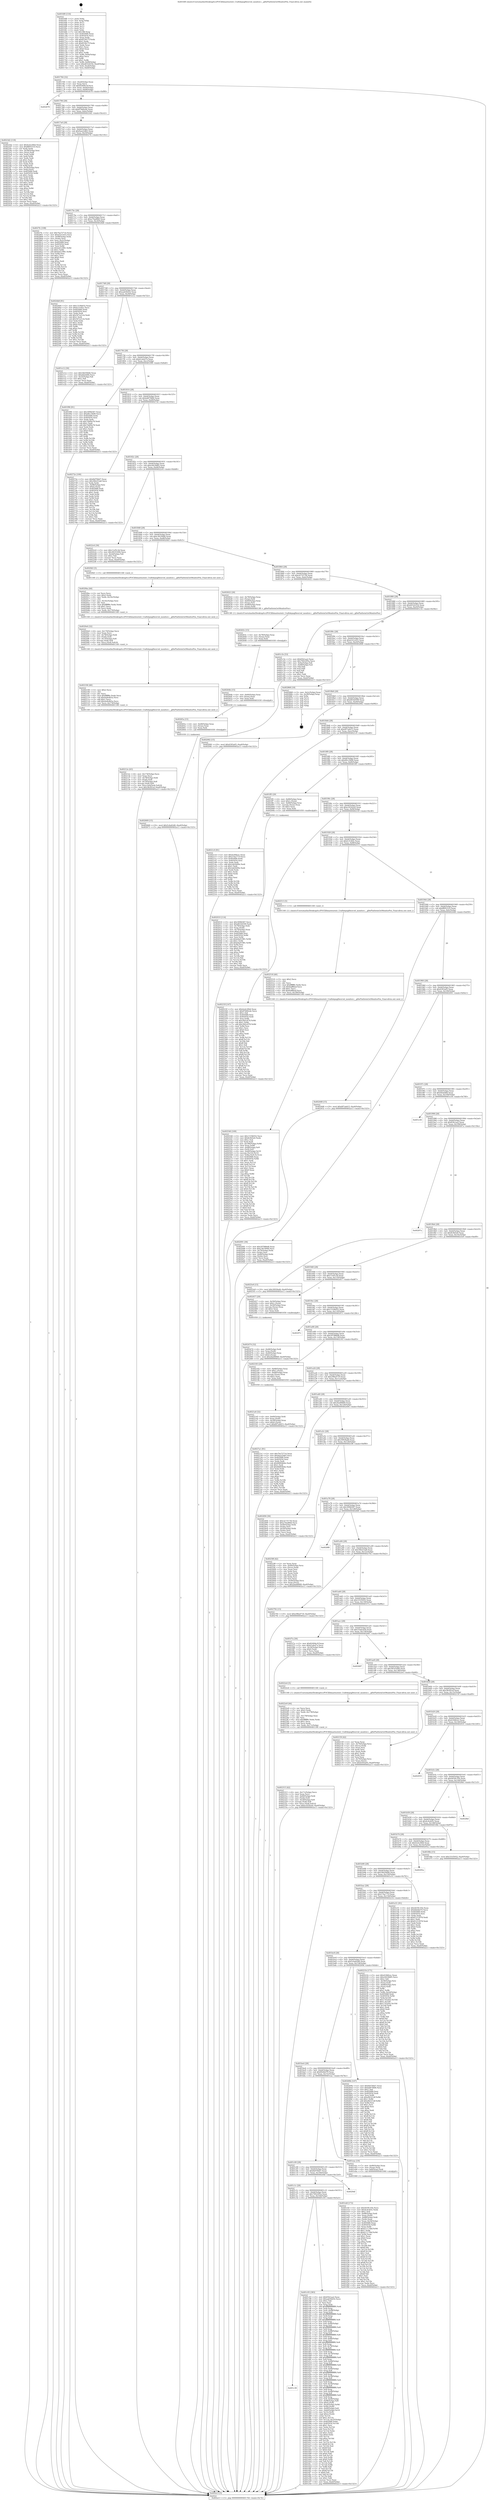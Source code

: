 digraph "0x4016f0" {
  label = "0x4016f0 (/mnt/c/Users/mathe/Desktop/tcc/POCII/binaries/extr_Craftdepsglfwsrcwl_monitor.c__glfwPlatformGetMonitorPos_Final-ollvm.out::main(0))"
  labelloc = "t"
  node[shape=record]

  Entry [label="",width=0.3,height=0.3,shape=circle,fillcolor=black,style=filled]
  "0x401764" [label="{
     0x401764 [32]\l
     | [instrs]\l
     &nbsp;&nbsp;0x401764 \<+6\>: mov -0xa0(%rbp),%eax\l
     &nbsp;&nbsp;0x40176a \<+2\>: mov %eax,%ecx\l
     &nbsp;&nbsp;0x40176c \<+6\>: sub $0x82494e3f,%ecx\l
     &nbsp;&nbsp;0x401772 \<+6\>: mov %eax,-0xb4(%rbp)\l
     &nbsp;&nbsp;0x401778 \<+6\>: mov %ecx,-0xb8(%rbp)\l
     &nbsp;&nbsp;0x40177e \<+6\>: je 0000000000402678 \<main+0xf88\>\l
  }"]
  "0x402678" [label="{
     0x402678\l
  }", style=dashed]
  "0x401784" [label="{
     0x401784 [28]\l
     | [instrs]\l
     &nbsp;&nbsp;0x401784 \<+5\>: jmp 0000000000401789 \<main+0x99\>\l
     &nbsp;&nbsp;0x401789 \<+6\>: mov -0xb4(%rbp),%eax\l
     &nbsp;&nbsp;0x40178f \<+5\>: sub $0x87b60cde,%eax\l
     &nbsp;&nbsp;0x401794 \<+6\>: mov %eax,-0xbc(%rbp)\l
     &nbsp;&nbsp;0x40179a \<+6\>: je 00000000004023d2 \<main+0xce2\>\l
  }"]
  Exit [label="",width=0.3,height=0.3,shape=circle,fillcolor=black,style=filled,peripheries=2]
  "0x4023d2" [label="{
     0x4023d2 [118]\l
     | [instrs]\l
     &nbsp;&nbsp;0x4023d2 \<+5\>: mov $0x4cdc20b4,%eax\l
     &nbsp;&nbsp;0x4023d7 \<+5\>: mov $0xff093310,%ecx\l
     &nbsp;&nbsp;0x4023dc \<+2\>: xor %edx,%edx\l
     &nbsp;&nbsp;0x4023de \<+4\>: mov -0x58(%rbp),%rsi\l
     &nbsp;&nbsp;0x4023e2 \<+2\>: mov (%rsi),%edi\l
     &nbsp;&nbsp;0x4023e4 \<+3\>: mov %edx,%r8d\l
     &nbsp;&nbsp;0x4023e7 \<+3\>: sub %edi,%r8d\l
     &nbsp;&nbsp;0x4023ea \<+2\>: mov %edx,%edi\l
     &nbsp;&nbsp;0x4023ec \<+3\>: sub $0x1,%edi\l
     &nbsp;&nbsp;0x4023ef \<+3\>: add %edi,%r8d\l
     &nbsp;&nbsp;0x4023f2 \<+2\>: mov %edx,%edi\l
     &nbsp;&nbsp;0x4023f4 \<+3\>: sub %r8d,%edi\l
     &nbsp;&nbsp;0x4023f7 \<+4\>: mov -0x58(%rbp),%rsi\l
     &nbsp;&nbsp;0x4023fb \<+2\>: mov %edi,(%rsi)\l
     &nbsp;&nbsp;0x4023fd \<+7\>: mov 0x405068,%edi\l
     &nbsp;&nbsp;0x402404 \<+8\>: mov 0x405054,%r8d\l
     &nbsp;&nbsp;0x40240c \<+3\>: sub $0x1,%edx\l
     &nbsp;&nbsp;0x40240f \<+3\>: mov %edi,%r9d\l
     &nbsp;&nbsp;0x402412 \<+3\>: add %edx,%r9d\l
     &nbsp;&nbsp;0x402415 \<+4\>: imul %r9d,%edi\l
     &nbsp;&nbsp;0x402419 \<+3\>: and $0x1,%edi\l
     &nbsp;&nbsp;0x40241c \<+3\>: cmp $0x0,%edi\l
     &nbsp;&nbsp;0x40241f \<+4\>: sete %r10b\l
     &nbsp;&nbsp;0x402423 \<+4\>: cmp $0xa,%r8d\l
     &nbsp;&nbsp;0x402427 \<+4\>: setl %r11b\l
     &nbsp;&nbsp;0x40242b \<+3\>: mov %r10b,%bl\l
     &nbsp;&nbsp;0x40242e \<+3\>: and %r11b,%bl\l
     &nbsp;&nbsp;0x402431 \<+3\>: xor %r11b,%r10b\l
     &nbsp;&nbsp;0x402434 \<+3\>: or %r10b,%bl\l
     &nbsp;&nbsp;0x402437 \<+3\>: test $0x1,%bl\l
     &nbsp;&nbsp;0x40243a \<+3\>: cmovne %ecx,%eax\l
     &nbsp;&nbsp;0x40243d \<+6\>: mov %eax,-0xa0(%rbp)\l
     &nbsp;&nbsp;0x402443 \<+5\>: jmp 0000000000402a13 \<main+0x1323\>\l
  }"]
  "0x4017a0" [label="{
     0x4017a0 [28]\l
     | [instrs]\l
     &nbsp;&nbsp;0x4017a0 \<+5\>: jmp 00000000004017a5 \<main+0xb5\>\l
     &nbsp;&nbsp;0x4017a5 \<+6\>: mov -0xb4(%rbp),%eax\l
     &nbsp;&nbsp;0x4017ab \<+5\>: sub $0x9aa22db5,%eax\l
     &nbsp;&nbsp;0x4017b0 \<+6\>: mov %eax,-0xc0(%rbp)\l
     &nbsp;&nbsp;0x4017b6 \<+6\>: je 00000000004027fc \<main+0x110c\>\l
  }"]
  "0x402669" [label="{
     0x402669 [15]\l
     | [instrs]\l
     &nbsp;&nbsp;0x402669 \<+10\>: movl $0x5c4a62d0,-0xa0(%rbp)\l
     &nbsp;&nbsp;0x402673 \<+5\>: jmp 0000000000402a13 \<main+0x1323\>\l
  }"]
  "0x4027fc" [label="{
     0x4027fc [108]\l
     | [instrs]\l
     &nbsp;&nbsp;0x4027fc \<+5\>: mov $0x7ba72714,%eax\l
     &nbsp;&nbsp;0x402801 \<+5\>: mov $0xd321ef25,%ecx\l
     &nbsp;&nbsp;0x402806 \<+7\>: mov -0x98(%rbp),%rdx\l
     &nbsp;&nbsp;0x40280d \<+2\>: mov (%rdx),%esi\l
     &nbsp;&nbsp;0x40280f \<+3\>: mov %esi,-0x2c(%rbp)\l
     &nbsp;&nbsp;0x402812 \<+7\>: mov 0x405068,%esi\l
     &nbsp;&nbsp;0x402819 \<+7\>: mov 0x405054,%edi\l
     &nbsp;&nbsp;0x402820 \<+3\>: mov %esi,%r8d\l
     &nbsp;&nbsp;0x402823 \<+7\>: sub $0xfa412981,%r8d\l
     &nbsp;&nbsp;0x40282a \<+4\>: sub $0x1,%r8d\l
     &nbsp;&nbsp;0x40282e \<+7\>: add $0xfa412981,%r8d\l
     &nbsp;&nbsp;0x402835 \<+4\>: imul %r8d,%esi\l
     &nbsp;&nbsp;0x402839 \<+3\>: and $0x1,%esi\l
     &nbsp;&nbsp;0x40283c \<+3\>: cmp $0x0,%esi\l
     &nbsp;&nbsp;0x40283f \<+4\>: sete %r9b\l
     &nbsp;&nbsp;0x402843 \<+3\>: cmp $0xa,%edi\l
     &nbsp;&nbsp;0x402846 \<+4\>: setl %r10b\l
     &nbsp;&nbsp;0x40284a \<+3\>: mov %r9b,%r11b\l
     &nbsp;&nbsp;0x40284d \<+3\>: and %r10b,%r11b\l
     &nbsp;&nbsp;0x402850 \<+3\>: xor %r10b,%r9b\l
     &nbsp;&nbsp;0x402853 \<+3\>: or %r9b,%r11b\l
     &nbsp;&nbsp;0x402856 \<+4\>: test $0x1,%r11b\l
     &nbsp;&nbsp;0x40285a \<+3\>: cmovne %ecx,%eax\l
     &nbsp;&nbsp;0x40285d \<+6\>: mov %eax,-0xa0(%rbp)\l
     &nbsp;&nbsp;0x402863 \<+5\>: jmp 0000000000402a13 \<main+0x1323\>\l
  }"]
  "0x4017bc" [label="{
     0x4017bc [28]\l
     | [instrs]\l
     &nbsp;&nbsp;0x4017bc \<+5\>: jmp 00000000004017c1 \<main+0xd1\>\l
     &nbsp;&nbsp;0x4017c1 \<+6\>: mov -0xb4(%rbp),%eax\l
     &nbsp;&nbsp;0x4017c7 \<+5\>: sub $0xa70ad6b0,%eax\l
     &nbsp;&nbsp;0x4017cc \<+6\>: mov %eax,-0xc4(%rbp)\l
     &nbsp;&nbsp;0x4017d2 \<+6\>: je 00000000004024b8 \<main+0xdc8\>\l
  }"]
  "0x40265a" [label="{
     0x40265a [15]\l
     | [instrs]\l
     &nbsp;&nbsp;0x40265a \<+4\>: mov -0x48(%rbp),%rax\l
     &nbsp;&nbsp;0x40265e \<+3\>: mov (%rax),%rax\l
     &nbsp;&nbsp;0x402661 \<+3\>: mov %rax,%rdi\l
     &nbsp;&nbsp;0x402664 \<+5\>: call 0000000000401030 \<free@plt\>\l
     | [calls]\l
     &nbsp;&nbsp;0x401030 \{1\} (unknown)\l
  }"]
  "0x4024b8" [label="{
     0x4024b8 [91]\l
     | [instrs]\l
     &nbsp;&nbsp;0x4024b8 \<+5\>: mov $0x1319b932,%eax\l
     &nbsp;&nbsp;0x4024bd \<+5\>: mov $0xfc314f2c,%ecx\l
     &nbsp;&nbsp;0x4024c2 \<+7\>: mov 0x405068,%edx\l
     &nbsp;&nbsp;0x4024c9 \<+7\>: mov 0x405054,%esi\l
     &nbsp;&nbsp;0x4024d0 \<+2\>: mov %edx,%edi\l
     &nbsp;&nbsp;0x4024d2 \<+6\>: add $0x547a21cb,%edi\l
     &nbsp;&nbsp;0x4024d8 \<+3\>: sub $0x1,%edi\l
     &nbsp;&nbsp;0x4024db \<+6\>: sub $0x547a21cb,%edi\l
     &nbsp;&nbsp;0x4024e1 \<+3\>: imul %edi,%edx\l
     &nbsp;&nbsp;0x4024e4 \<+3\>: and $0x1,%edx\l
     &nbsp;&nbsp;0x4024e7 \<+3\>: cmp $0x0,%edx\l
     &nbsp;&nbsp;0x4024ea \<+4\>: sete %r8b\l
     &nbsp;&nbsp;0x4024ee \<+3\>: cmp $0xa,%esi\l
     &nbsp;&nbsp;0x4024f1 \<+4\>: setl %r9b\l
     &nbsp;&nbsp;0x4024f5 \<+3\>: mov %r8b,%r10b\l
     &nbsp;&nbsp;0x4024f8 \<+3\>: and %r9b,%r10b\l
     &nbsp;&nbsp;0x4024fb \<+3\>: xor %r9b,%r8b\l
     &nbsp;&nbsp;0x4024fe \<+3\>: or %r8b,%r10b\l
     &nbsp;&nbsp;0x402501 \<+4\>: test $0x1,%r10b\l
     &nbsp;&nbsp;0x402505 \<+3\>: cmovne %ecx,%eax\l
     &nbsp;&nbsp;0x402508 \<+6\>: mov %eax,-0xa0(%rbp)\l
     &nbsp;&nbsp;0x40250e \<+5\>: jmp 0000000000402a13 \<main+0x1323\>\l
  }"]
  "0x4017d8" [label="{
     0x4017d8 [28]\l
     | [instrs]\l
     &nbsp;&nbsp;0x4017d8 \<+5\>: jmp 00000000004017dd \<main+0xed\>\l
     &nbsp;&nbsp;0x4017dd \<+6\>: mov -0xb4(%rbp),%eax\l
     &nbsp;&nbsp;0x4017e3 \<+5\>: sub $0xaab56d32,%eax\l
     &nbsp;&nbsp;0x4017e8 \<+6\>: mov %eax,-0xc8(%rbp)\l
     &nbsp;&nbsp;0x4017ee \<+6\>: je 0000000000401e12 \<main+0x722\>\l
  }"]
  "0x40264b" [label="{
     0x40264b [15]\l
     | [instrs]\l
     &nbsp;&nbsp;0x40264b \<+4\>: mov -0x60(%rbp),%rax\l
     &nbsp;&nbsp;0x40264f \<+3\>: mov (%rax),%rax\l
     &nbsp;&nbsp;0x402652 \<+3\>: mov %rax,%rdi\l
     &nbsp;&nbsp;0x402655 \<+5\>: call 0000000000401030 \<free@plt\>\l
     | [calls]\l
     &nbsp;&nbsp;0x401030 \{1\} (unknown)\l
  }"]
  "0x401e12" [label="{
     0x401e12 [30]\l
     | [instrs]\l
     &nbsp;&nbsp;0x401e12 \<+5\>: mov $0x54b59446,%eax\l
     &nbsp;&nbsp;0x401e17 \<+5\>: mov $0x44eb484,%ecx\l
     &nbsp;&nbsp;0x401e1c \<+3\>: mov -0x35(%rbp),%dl\l
     &nbsp;&nbsp;0x401e1f \<+3\>: test $0x1,%dl\l
     &nbsp;&nbsp;0x401e22 \<+3\>: cmovne %ecx,%eax\l
     &nbsp;&nbsp;0x401e25 \<+6\>: mov %eax,-0xa0(%rbp)\l
     &nbsp;&nbsp;0x401e2b \<+5\>: jmp 0000000000402a13 \<main+0x1323\>\l
  }"]
  "0x4017f4" [label="{
     0x4017f4 [28]\l
     | [instrs]\l
     &nbsp;&nbsp;0x4017f4 \<+5\>: jmp 00000000004017f9 \<main+0x109\>\l
     &nbsp;&nbsp;0x4017f9 \<+6\>: mov -0xb4(%rbp),%eax\l
     &nbsp;&nbsp;0x4017ff \<+5\>: sub $0xb1afe47a,%eax\l
     &nbsp;&nbsp;0x401804 \<+6\>: mov %eax,-0xcc(%rbp)\l
     &nbsp;&nbsp;0x40180a \<+6\>: je 0000000000401f98 \<main+0x8a8\>\l
  }"]
  "0x40263c" [label="{
     0x40263c [15]\l
     | [instrs]\l
     &nbsp;&nbsp;0x40263c \<+4\>: mov -0x78(%rbp),%rax\l
     &nbsp;&nbsp;0x402640 \<+3\>: mov (%rax),%rax\l
     &nbsp;&nbsp;0x402643 \<+3\>: mov %rax,%rdi\l
     &nbsp;&nbsp;0x402646 \<+5\>: call 0000000000401030 \<free@plt\>\l
     | [calls]\l
     &nbsp;&nbsp;0x401030 \{1\} (unknown)\l
  }"]
  "0x401f98" [label="{
     0x401f98 [91]\l
     | [instrs]\l
     &nbsp;&nbsp;0x401f98 \<+5\>: mov $0x309fd367,%eax\l
     &nbsp;&nbsp;0x401f9d \<+5\>: mov $0xd9cc5608,%ecx\l
     &nbsp;&nbsp;0x401fa2 \<+7\>: mov 0x405068,%edx\l
     &nbsp;&nbsp;0x401fa9 \<+7\>: mov 0x405054,%esi\l
     &nbsp;&nbsp;0x401fb0 \<+2\>: mov %edx,%edi\l
     &nbsp;&nbsp;0x401fb2 \<+6\>: sub $0x7d4f9a78,%edi\l
     &nbsp;&nbsp;0x401fb8 \<+3\>: sub $0x1,%edi\l
     &nbsp;&nbsp;0x401fbb \<+6\>: add $0x7d4f9a78,%edi\l
     &nbsp;&nbsp;0x401fc1 \<+3\>: imul %edi,%edx\l
     &nbsp;&nbsp;0x401fc4 \<+3\>: and $0x1,%edx\l
     &nbsp;&nbsp;0x401fc7 \<+3\>: cmp $0x0,%edx\l
     &nbsp;&nbsp;0x401fca \<+4\>: sete %r8b\l
     &nbsp;&nbsp;0x401fce \<+3\>: cmp $0xa,%esi\l
     &nbsp;&nbsp;0x401fd1 \<+4\>: setl %r9b\l
     &nbsp;&nbsp;0x401fd5 \<+3\>: mov %r8b,%r10b\l
     &nbsp;&nbsp;0x401fd8 \<+3\>: and %r9b,%r10b\l
     &nbsp;&nbsp;0x401fdb \<+3\>: xor %r9b,%r8b\l
     &nbsp;&nbsp;0x401fde \<+3\>: or %r8b,%r10b\l
     &nbsp;&nbsp;0x401fe1 \<+4\>: test $0x1,%r10b\l
     &nbsp;&nbsp;0x401fe5 \<+3\>: cmovne %ecx,%eax\l
     &nbsp;&nbsp;0x401fe8 \<+6\>: mov %eax,-0xa0(%rbp)\l
     &nbsp;&nbsp;0x401fee \<+5\>: jmp 0000000000402a13 \<main+0x1323\>\l
  }"]
  "0x401810" [label="{
     0x401810 [28]\l
     | [instrs]\l
     &nbsp;&nbsp;0x401810 \<+5\>: jmp 0000000000401815 \<main+0x125\>\l
     &nbsp;&nbsp;0x401815 \<+6\>: mov -0xb4(%rbp),%eax\l
     &nbsp;&nbsp;0x40181b \<+5\>: sub $0xbd67f466,%eax\l
     &nbsp;&nbsp;0x401820 \<+6\>: mov %eax,-0xd0(%rbp)\l
     &nbsp;&nbsp;0x401826 \<+6\>: je 000000000040272e \<main+0x103e\>\l
  }"]
  "0x402540" [label="{
     0x402540 [169]\l
     | [instrs]\l
     &nbsp;&nbsp;0x402540 \<+5\>: mov $0x1319b932,%ecx\l
     &nbsp;&nbsp;0x402545 \<+5\>: mov $0x8c9d3e6,%edx\l
     &nbsp;&nbsp;0x40254a \<+3\>: mov $0x1,%sil\l
     &nbsp;&nbsp;0x40254d \<+2\>: xor %edi,%edi\l
     &nbsp;&nbsp;0x40254f \<+7\>: mov -0x180(%rbp),%r8d\l
     &nbsp;&nbsp;0x402556 \<+4\>: imul %eax,%r8d\l
     &nbsp;&nbsp;0x40255a \<+4\>: mov -0x48(%rbp),%r9\l
     &nbsp;&nbsp;0x40255e \<+3\>: mov (%r9),%r9\l
     &nbsp;&nbsp;0x402561 \<+4\>: mov -0x40(%rbp),%r10\l
     &nbsp;&nbsp;0x402565 \<+3\>: movslq (%r10),%r10\l
     &nbsp;&nbsp;0x402568 \<+4\>: mov %r8d,(%r9,%r10,4)\l
     &nbsp;&nbsp;0x40256c \<+7\>: mov 0x405068,%eax\l
     &nbsp;&nbsp;0x402573 \<+8\>: mov 0x405054,%r8d\l
     &nbsp;&nbsp;0x40257b \<+3\>: sub $0x1,%edi\l
     &nbsp;&nbsp;0x40257e \<+3\>: mov %eax,%r11d\l
     &nbsp;&nbsp;0x402581 \<+3\>: add %edi,%r11d\l
     &nbsp;&nbsp;0x402584 \<+4\>: imul %r11d,%eax\l
     &nbsp;&nbsp;0x402588 \<+3\>: and $0x1,%eax\l
     &nbsp;&nbsp;0x40258b \<+3\>: cmp $0x0,%eax\l
     &nbsp;&nbsp;0x40258e \<+3\>: sete %bl\l
     &nbsp;&nbsp;0x402591 \<+4\>: cmp $0xa,%r8d\l
     &nbsp;&nbsp;0x402595 \<+4\>: setl %r14b\l
     &nbsp;&nbsp;0x402599 \<+3\>: mov %bl,%r15b\l
     &nbsp;&nbsp;0x40259c \<+4\>: xor $0xff,%r15b\l
     &nbsp;&nbsp;0x4025a0 \<+3\>: mov %r14b,%r12b\l
     &nbsp;&nbsp;0x4025a3 \<+4\>: xor $0xff,%r12b\l
     &nbsp;&nbsp;0x4025a7 \<+4\>: xor $0x0,%sil\l
     &nbsp;&nbsp;0x4025ab \<+3\>: mov %r15b,%r13b\l
     &nbsp;&nbsp;0x4025ae \<+4\>: and $0x0,%r13b\l
     &nbsp;&nbsp;0x4025b2 \<+3\>: and %sil,%bl\l
     &nbsp;&nbsp;0x4025b5 \<+3\>: mov %r12b,%al\l
     &nbsp;&nbsp;0x4025b8 \<+2\>: and $0x0,%al\l
     &nbsp;&nbsp;0x4025ba \<+3\>: and %sil,%r14b\l
     &nbsp;&nbsp;0x4025bd \<+3\>: or %bl,%r13b\l
     &nbsp;&nbsp;0x4025c0 \<+3\>: or %r14b,%al\l
     &nbsp;&nbsp;0x4025c3 \<+3\>: xor %al,%r13b\l
     &nbsp;&nbsp;0x4025c6 \<+3\>: or %r12b,%r15b\l
     &nbsp;&nbsp;0x4025c9 \<+4\>: xor $0xff,%r15b\l
     &nbsp;&nbsp;0x4025cd \<+4\>: or $0x0,%sil\l
     &nbsp;&nbsp;0x4025d1 \<+3\>: and %sil,%r15b\l
     &nbsp;&nbsp;0x4025d4 \<+3\>: or %r15b,%r13b\l
     &nbsp;&nbsp;0x4025d7 \<+4\>: test $0x1,%r13b\l
     &nbsp;&nbsp;0x4025db \<+3\>: cmovne %edx,%ecx\l
     &nbsp;&nbsp;0x4025de \<+6\>: mov %ecx,-0xa0(%rbp)\l
     &nbsp;&nbsp;0x4025e4 \<+5\>: jmp 0000000000402a13 \<main+0x1323\>\l
  }"]
  "0x40272e" [label="{
     0x40272e [100]\l
     | [instrs]\l
     &nbsp;&nbsp;0x40272e \<+5\>: mov $0x6bf784d7,%eax\l
     &nbsp;&nbsp;0x402733 \<+5\>: mov $0x30b253a8,%ecx\l
     &nbsp;&nbsp;0x402738 \<+2\>: xor %edx,%edx\l
     &nbsp;&nbsp;0x40273a \<+7\>: mov -0x98(%rbp),%rsi\l
     &nbsp;&nbsp;0x402741 \<+6\>: movl $0x0,(%rsi)\l
     &nbsp;&nbsp;0x402747 \<+7\>: mov 0x405068,%edi\l
     &nbsp;&nbsp;0x40274e \<+8\>: mov 0x405054,%r8d\l
     &nbsp;&nbsp;0x402756 \<+3\>: sub $0x1,%edx\l
     &nbsp;&nbsp;0x402759 \<+3\>: mov %edi,%r9d\l
     &nbsp;&nbsp;0x40275c \<+3\>: add %edx,%r9d\l
     &nbsp;&nbsp;0x40275f \<+4\>: imul %r9d,%edi\l
     &nbsp;&nbsp;0x402763 \<+3\>: and $0x1,%edi\l
     &nbsp;&nbsp;0x402766 \<+3\>: cmp $0x0,%edi\l
     &nbsp;&nbsp;0x402769 \<+4\>: sete %r10b\l
     &nbsp;&nbsp;0x40276d \<+4\>: cmp $0xa,%r8d\l
     &nbsp;&nbsp;0x402771 \<+4\>: setl %r11b\l
     &nbsp;&nbsp;0x402775 \<+3\>: mov %r10b,%bl\l
     &nbsp;&nbsp;0x402778 \<+3\>: and %r11b,%bl\l
     &nbsp;&nbsp;0x40277b \<+3\>: xor %r11b,%r10b\l
     &nbsp;&nbsp;0x40277e \<+3\>: or %r10b,%bl\l
     &nbsp;&nbsp;0x402781 \<+3\>: test $0x1,%bl\l
     &nbsp;&nbsp;0x402784 \<+3\>: cmovne %ecx,%eax\l
     &nbsp;&nbsp;0x402787 \<+6\>: mov %eax,-0xa0(%rbp)\l
     &nbsp;&nbsp;0x40278d \<+5\>: jmp 0000000000402a13 \<main+0x1323\>\l
  }"]
  "0x40182c" [label="{
     0x40182c [28]\l
     | [instrs]\l
     &nbsp;&nbsp;0x40182c \<+5\>: jmp 0000000000401831 \<main+0x141\>\l
     &nbsp;&nbsp;0x401831 \<+6\>: mov -0xb4(%rbp),%eax\l
     &nbsp;&nbsp;0x401837 \<+5\>: sub $0xc0418485,%eax\l
     &nbsp;&nbsp;0x40183c \<+6\>: mov %eax,-0xd4(%rbp)\l
     &nbsp;&nbsp;0x401842 \<+6\>: je 00000000004022c6 \<main+0xbd6\>\l
  }"]
  "0x402518" [label="{
     0x402518 [40]\l
     | [instrs]\l
     &nbsp;&nbsp;0x402518 \<+5\>: mov $0x2,%ecx\l
     &nbsp;&nbsp;0x40251d \<+1\>: cltd\l
     &nbsp;&nbsp;0x40251e \<+2\>: idiv %ecx\l
     &nbsp;&nbsp;0x402520 \<+6\>: imul $0xfffffffe,%edx,%ecx\l
     &nbsp;&nbsp;0x402526 \<+6\>: sub $0x6aff6baf,%ecx\l
     &nbsp;&nbsp;0x40252c \<+3\>: add $0x1,%ecx\l
     &nbsp;&nbsp;0x40252f \<+6\>: add $0x6aff6baf,%ecx\l
     &nbsp;&nbsp;0x402535 \<+6\>: mov %ecx,-0x180(%rbp)\l
     &nbsp;&nbsp;0x40253b \<+5\>: call 0000000000401160 \<next_i\>\l
     | [calls]\l
     &nbsp;&nbsp;0x401160 \{1\} (/mnt/c/Users/mathe/Desktop/tcc/POCII/binaries/extr_Craftdepsglfwsrcwl_monitor.c__glfwPlatformGetMonitorPos_Final-ollvm.out::next_i)\l
  }"]
  "0x4022c6" [label="{
     0x4022c6 [30]\l
     | [instrs]\l
     &nbsp;&nbsp;0x4022c6 \<+5\>: mov $0x11ef5c3d,%eax\l
     &nbsp;&nbsp;0x4022cb \<+5\>: mov $0x38101694,%ecx\l
     &nbsp;&nbsp;0x4022d0 \<+3\>: mov -0x2d(%rbp),%dl\l
     &nbsp;&nbsp;0x4022d3 \<+3\>: test $0x1,%dl\l
     &nbsp;&nbsp;0x4022d6 \<+3\>: cmovne %ecx,%eax\l
     &nbsp;&nbsp;0x4022d9 \<+6\>: mov %eax,-0xa0(%rbp)\l
     &nbsp;&nbsp;0x4022df \<+5\>: jmp 0000000000402a13 \<main+0x1323\>\l
  }"]
  "0x401848" [label="{
     0x401848 [28]\l
     | [instrs]\l
     &nbsp;&nbsp;0x401848 \<+5\>: jmp 000000000040184d \<main+0x15d\>\l
     &nbsp;&nbsp;0x40184d \<+6\>: mov -0xb4(%rbp),%eax\l
     &nbsp;&nbsp;0x401853 \<+5\>: sub $0xc3619948,%eax\l
     &nbsp;&nbsp;0x401858 \<+6\>: mov %eax,-0xd8(%rbp)\l
     &nbsp;&nbsp;0x40185e \<+6\>: je 00000000004020b5 \<main+0x9c5\>\l
  }"]
  "0x402474" [label="{
     0x402474 [32]\l
     | [instrs]\l
     &nbsp;&nbsp;0x402474 \<+4\>: mov -0x48(%rbp),%rdi\l
     &nbsp;&nbsp;0x402478 \<+3\>: mov %rax,(%rdi)\l
     &nbsp;&nbsp;0x40247b \<+4\>: mov -0x40(%rbp),%rax\l
     &nbsp;&nbsp;0x40247f \<+6\>: movl $0x0,(%rax)\l
     &nbsp;&nbsp;0x402485 \<+10\>: movl $0x2ba06849,-0xa0(%rbp)\l
     &nbsp;&nbsp;0x40248f \<+5\>: jmp 0000000000402a13 \<main+0x1323\>\l
  }"]
  "0x4020b5" [label="{
     0x4020b5 [5]\l
     | [instrs]\l
     &nbsp;&nbsp;0x4020b5 \<+5\>: call 0000000000401160 \<next_i\>\l
     | [calls]\l
     &nbsp;&nbsp;0x401160 \{1\} (/mnt/c/Users/mathe/Desktop/tcc/POCII/binaries/extr_Craftdepsglfwsrcwl_monitor.c__glfwPlatformGetMonitorPos_Final-ollvm.out::next_i)\l
  }"]
  "0x401864" [label="{
     0x401864 [28]\l
     | [instrs]\l
     &nbsp;&nbsp;0x401864 \<+5\>: jmp 0000000000401869 \<main+0x179\>\l
     &nbsp;&nbsp;0x401869 \<+6\>: mov -0xb4(%rbp),%eax\l
     &nbsp;&nbsp;0x40186f \<+5\>: sub $0xcb735736,%eax\l
     &nbsp;&nbsp;0x401874 \<+6\>: mov %eax,-0xdc(%rbp)\l
     &nbsp;&nbsp;0x40187a \<+6\>: je 0000000000402622 \<main+0xf32\>\l
  }"]
  "0x402315" [label="{
     0x402315 [42]\l
     | [instrs]\l
     &nbsp;&nbsp;0x402315 \<+6\>: mov -0x17c(%rbp),%ecx\l
     &nbsp;&nbsp;0x40231b \<+3\>: imul %eax,%ecx\l
     &nbsp;&nbsp;0x40231e \<+4\>: mov -0x60(%rbp),%rdi\l
     &nbsp;&nbsp;0x402322 \<+3\>: mov (%rdi),%rdi\l
     &nbsp;&nbsp;0x402325 \<+4\>: mov -0x58(%rbp),%r8\l
     &nbsp;&nbsp;0x402329 \<+3\>: movslq (%r8),%r8\l
     &nbsp;&nbsp;0x40232c \<+4\>: mov %ecx,(%rdi,%r8,4)\l
     &nbsp;&nbsp;0x402330 \<+10\>: movl $0xe16542e0,-0xa0(%rbp)\l
     &nbsp;&nbsp;0x40233a \<+5\>: jmp 0000000000402a13 \<main+0x1323\>\l
  }"]
  "0x402622" [label="{
     0x402622 [26]\l
     | [instrs]\l
     &nbsp;&nbsp;0x402622 \<+4\>: mov -0x78(%rbp),%rax\l
     &nbsp;&nbsp;0x402626 \<+3\>: mov (%rax),%rdi\l
     &nbsp;&nbsp;0x402629 \<+4\>: mov -0x60(%rbp),%rax\l
     &nbsp;&nbsp;0x40262d \<+3\>: mov (%rax),%rsi\l
     &nbsp;&nbsp;0x402630 \<+4\>: mov -0x48(%rbp),%rax\l
     &nbsp;&nbsp;0x402634 \<+3\>: mov (%rax),%rdx\l
     &nbsp;&nbsp;0x402637 \<+5\>: call 00000000004013f0 \<_glfwPlatformGetMonitorPos\>\l
     | [calls]\l
     &nbsp;&nbsp;0x4013f0 \{1\} (/mnt/c/Users/mathe/Desktop/tcc/POCII/binaries/extr_Craftdepsglfwsrcwl_monitor.c__glfwPlatformGetMonitorPos_Final-ollvm.out::_glfwPlatformGetMonitorPos)\l
  }"]
  "0x401880" [label="{
     0x401880 [28]\l
     | [instrs]\l
     &nbsp;&nbsp;0x401880 \<+5\>: jmp 0000000000401885 \<main+0x195\>\l
     &nbsp;&nbsp;0x401885 \<+6\>: mov -0xb4(%rbp),%eax\l
     &nbsp;&nbsp;0x40188b \<+5\>: sub $0xd0324354,%eax\l
     &nbsp;&nbsp;0x401890 \<+6\>: mov %eax,-0xe0(%rbp)\l
     &nbsp;&nbsp;0x401896 \<+6\>: je 0000000000401c5e \<main+0x56e\>\l
  }"]
  "0x4022e9" [label="{
     0x4022e9 [44]\l
     | [instrs]\l
     &nbsp;&nbsp;0x4022e9 \<+2\>: xor %ecx,%ecx\l
     &nbsp;&nbsp;0x4022eb \<+5\>: mov $0x2,%edx\l
     &nbsp;&nbsp;0x4022f0 \<+6\>: mov %edx,-0x178(%rbp)\l
     &nbsp;&nbsp;0x4022f6 \<+1\>: cltd\l
     &nbsp;&nbsp;0x4022f7 \<+6\>: mov -0x178(%rbp),%esi\l
     &nbsp;&nbsp;0x4022fd \<+2\>: idiv %esi\l
     &nbsp;&nbsp;0x4022ff \<+6\>: imul $0xfffffffe,%edx,%edx\l
     &nbsp;&nbsp;0x402305 \<+3\>: sub $0x1,%ecx\l
     &nbsp;&nbsp;0x402308 \<+2\>: sub %ecx,%edx\l
     &nbsp;&nbsp;0x40230a \<+6\>: mov %edx,-0x17c(%rbp)\l
     &nbsp;&nbsp;0x402310 \<+5\>: call 0000000000401160 \<next_i\>\l
     | [calls]\l
     &nbsp;&nbsp;0x401160 \{1\} (/mnt/c/Users/mathe/Desktop/tcc/POCII/binaries/extr_Craftdepsglfwsrcwl_monitor.c__glfwPlatformGetMonitorPos_Final-ollvm.out::next_i)\l
  }"]
  "0x401c5e" [label="{
     0x401c5e [53]\l
     | [instrs]\l
     &nbsp;&nbsp;0x401c5e \<+5\>: mov $0x83b1aa2,%eax\l
     &nbsp;&nbsp;0x401c63 \<+5\>: mov $0x7002295a,%ecx\l
     &nbsp;&nbsp;0x401c68 \<+6\>: mov -0x9a(%rbp),%dl\l
     &nbsp;&nbsp;0x401c6e \<+7\>: mov -0x99(%rbp),%sil\l
     &nbsp;&nbsp;0x401c75 \<+3\>: mov %dl,%dil\l
     &nbsp;&nbsp;0x401c78 \<+3\>: and %sil,%dil\l
     &nbsp;&nbsp;0x401c7b \<+3\>: xor %sil,%dl\l
     &nbsp;&nbsp;0x401c7e \<+3\>: or %dl,%dil\l
     &nbsp;&nbsp;0x401c81 \<+4\>: test $0x1,%dil\l
     &nbsp;&nbsp;0x401c85 \<+3\>: cmovne %ecx,%eax\l
     &nbsp;&nbsp;0x401c88 \<+6\>: mov %eax,-0xa0(%rbp)\l
     &nbsp;&nbsp;0x401c8e \<+5\>: jmp 0000000000402a13 \<main+0x1323\>\l
  }"]
  "0x40189c" [label="{
     0x40189c [28]\l
     | [instrs]\l
     &nbsp;&nbsp;0x40189c \<+5\>: jmp 00000000004018a1 \<main+0x1b1\>\l
     &nbsp;&nbsp;0x4018a1 \<+6\>: mov -0xb4(%rbp),%eax\l
     &nbsp;&nbsp;0x4018a7 \<+5\>: sub $0xd321ef25,%eax\l
     &nbsp;&nbsp;0x4018ac \<+6\>: mov %eax,-0xe4(%rbp)\l
     &nbsp;&nbsp;0x4018b2 \<+6\>: je 0000000000402868 \<main+0x1178\>\l
  }"]
  "0x402a13" [label="{
     0x402a13 [5]\l
     | [instrs]\l
     &nbsp;&nbsp;0x402a13 \<+5\>: jmp 0000000000401764 \<main+0x74\>\l
  }"]
  "0x4016f0" [label="{
     0x4016f0 [116]\l
     | [instrs]\l
     &nbsp;&nbsp;0x4016f0 \<+1\>: push %rbp\l
     &nbsp;&nbsp;0x4016f1 \<+3\>: mov %rsp,%rbp\l
     &nbsp;&nbsp;0x4016f4 \<+2\>: push %r15\l
     &nbsp;&nbsp;0x4016f6 \<+2\>: push %r14\l
     &nbsp;&nbsp;0x4016f8 \<+2\>: push %r13\l
     &nbsp;&nbsp;0x4016fa \<+2\>: push %r12\l
     &nbsp;&nbsp;0x4016fc \<+1\>: push %rbx\l
     &nbsp;&nbsp;0x4016fd \<+7\>: sub $0x188,%rsp\l
     &nbsp;&nbsp;0x401704 \<+7\>: mov 0x405068,%eax\l
     &nbsp;&nbsp;0x40170b \<+7\>: mov 0x405054,%ecx\l
     &nbsp;&nbsp;0x401712 \<+2\>: mov %eax,%edx\l
     &nbsp;&nbsp;0x401714 \<+6\>: add $0x833b17f,%edx\l
     &nbsp;&nbsp;0x40171a \<+3\>: sub $0x1,%edx\l
     &nbsp;&nbsp;0x40171d \<+6\>: sub $0x833b17f,%edx\l
     &nbsp;&nbsp;0x401723 \<+3\>: imul %edx,%eax\l
     &nbsp;&nbsp;0x401726 \<+3\>: and $0x1,%eax\l
     &nbsp;&nbsp;0x401729 \<+3\>: cmp $0x0,%eax\l
     &nbsp;&nbsp;0x40172c \<+4\>: sete %r8b\l
     &nbsp;&nbsp;0x401730 \<+4\>: and $0x1,%r8b\l
     &nbsp;&nbsp;0x401734 \<+7\>: mov %r8b,-0x9a(%rbp)\l
     &nbsp;&nbsp;0x40173b \<+3\>: cmp $0xa,%ecx\l
     &nbsp;&nbsp;0x40173e \<+4\>: setl %r8b\l
     &nbsp;&nbsp;0x401742 \<+4\>: and $0x1,%r8b\l
     &nbsp;&nbsp;0x401746 \<+7\>: mov %r8b,-0x99(%rbp)\l
     &nbsp;&nbsp;0x40174d \<+10\>: movl $0xd0324354,-0xa0(%rbp)\l
     &nbsp;&nbsp;0x401757 \<+6\>: mov %edi,-0xa4(%rbp)\l
     &nbsp;&nbsp;0x40175d \<+7\>: mov %rsi,-0xb0(%rbp)\l
  }"]
  "0x4021a0" [label="{
     0x4021a0 [32]\l
     | [instrs]\l
     &nbsp;&nbsp;0x4021a0 \<+4\>: mov -0x60(%rbp),%rdi\l
     &nbsp;&nbsp;0x4021a4 \<+3\>: mov %rax,(%rdi)\l
     &nbsp;&nbsp;0x4021a7 \<+4\>: mov -0x58(%rbp),%rax\l
     &nbsp;&nbsp;0x4021ab \<+6\>: movl $0x0,(%rax)\l
     &nbsp;&nbsp;0x4021b1 \<+10\>: movl $0xd97a4d15,-0xa0(%rbp)\l
     &nbsp;&nbsp;0x4021bb \<+5\>: jmp 0000000000402a13 \<main+0x1323\>\l
  }"]
  "0x402868" [label="{
     0x402868 [18]\l
     | [instrs]\l
     &nbsp;&nbsp;0x402868 \<+3\>: mov -0x2c(%rbp),%eax\l
     &nbsp;&nbsp;0x40286b \<+4\>: lea -0x28(%rbp),%rsp\l
     &nbsp;&nbsp;0x40286f \<+1\>: pop %rbx\l
     &nbsp;&nbsp;0x402870 \<+2\>: pop %r12\l
     &nbsp;&nbsp;0x402872 \<+2\>: pop %r13\l
     &nbsp;&nbsp;0x402874 \<+2\>: pop %r14\l
     &nbsp;&nbsp;0x402876 \<+2\>: pop %r15\l
     &nbsp;&nbsp;0x402878 \<+1\>: pop %rbp\l
     &nbsp;&nbsp;0x402879 \<+1\>: ret\l
  }"]
  "0x4018b8" [label="{
     0x4018b8 [28]\l
     | [instrs]\l
     &nbsp;&nbsp;0x4018b8 \<+5\>: jmp 00000000004018bd \<main+0x1cd\>\l
     &nbsp;&nbsp;0x4018bd \<+6\>: mov -0xb4(%rbp),%eax\l
     &nbsp;&nbsp;0x4018c3 \<+5\>: sub $0xd816d509,%eax\l
     &nbsp;&nbsp;0x4018c8 \<+6\>: mov %eax,-0xe8(%rbp)\l
     &nbsp;&nbsp;0x4018ce \<+6\>: je 0000000000402082 \<main+0x992\>\l
  }"]
  "0x40212e" [label="{
     0x40212e [43]\l
     | [instrs]\l
     &nbsp;&nbsp;0x40212e \<+6\>: mov -0x174(%rbp),%ecx\l
     &nbsp;&nbsp;0x402134 \<+3\>: imul %eax,%ecx\l
     &nbsp;&nbsp;0x402137 \<+4\>: mov -0x78(%rbp),%rdi\l
     &nbsp;&nbsp;0x40213b \<+3\>: mov (%rdi),%rdi\l
     &nbsp;&nbsp;0x40213e \<+4\>: mov -0x70(%rbp),%r8\l
     &nbsp;&nbsp;0x402142 \<+3\>: movslq (%r8),%r8\l
     &nbsp;&nbsp;0x402145 \<+5\>: mov %ecx,0x4(%rdi,%r8,8)\l
     &nbsp;&nbsp;0x40214a \<+10\>: movl $0x38cf91ef,-0xa0(%rbp)\l
     &nbsp;&nbsp;0x402154 \<+5\>: jmp 0000000000402a13 \<main+0x1323\>\l
  }"]
  "0x402082" [label="{
     0x402082 [15]\l
     | [instrs]\l
     &nbsp;&nbsp;0x402082 \<+10\>: movl $0x4393a05,-0xa0(%rbp)\l
     &nbsp;&nbsp;0x40208c \<+5\>: jmp 0000000000402a13 \<main+0x1323\>\l
  }"]
  "0x4018d4" [label="{
     0x4018d4 [28]\l
     | [instrs]\l
     &nbsp;&nbsp;0x4018d4 \<+5\>: jmp 00000000004018d9 \<main+0x1e9\>\l
     &nbsp;&nbsp;0x4018d9 \<+6\>: mov -0xb4(%rbp),%eax\l
     &nbsp;&nbsp;0x4018df \<+5\>: sub $0xd97a4d15,%eax\l
     &nbsp;&nbsp;0x4018e4 \<+6\>: mov %eax,-0xec(%rbp)\l
     &nbsp;&nbsp;0x4018ea \<+6\>: je 00000000004021c0 \<main+0xad0\>\l
  }"]
  "0x402106" [label="{
     0x402106 [40]\l
     | [instrs]\l
     &nbsp;&nbsp;0x402106 \<+5\>: mov $0x2,%ecx\l
     &nbsp;&nbsp;0x40210b \<+1\>: cltd\l
     &nbsp;&nbsp;0x40210c \<+2\>: idiv %ecx\l
     &nbsp;&nbsp;0x40210e \<+6\>: imul $0xfffffffe,%edx,%ecx\l
     &nbsp;&nbsp;0x402114 \<+6\>: sub $0x4a9e4b5a,%ecx\l
     &nbsp;&nbsp;0x40211a \<+3\>: add $0x1,%ecx\l
     &nbsp;&nbsp;0x40211d \<+6\>: add $0x4a9e4b5a,%ecx\l
     &nbsp;&nbsp;0x402123 \<+6\>: mov %ecx,-0x174(%rbp)\l
     &nbsp;&nbsp;0x402129 \<+5\>: call 0000000000401160 \<next_i\>\l
     | [calls]\l
     &nbsp;&nbsp;0x401160 \{1\} (/mnt/c/Users/mathe/Desktop/tcc/POCII/binaries/extr_Craftdepsglfwsrcwl_monitor.c__glfwPlatformGetMonitorPos_Final-ollvm.out::next_i)\l
  }"]
  "0x4021c0" [label="{
     0x4021c0 [91]\l
     | [instrs]\l
     &nbsp;&nbsp;0x4021c0 \<+5\>: mov $0x4184fcec,%eax\l
     &nbsp;&nbsp;0x4021c5 \<+5\>: mov $0x57ba771f,%ecx\l
     &nbsp;&nbsp;0x4021ca \<+7\>: mov 0x405068,%edx\l
     &nbsp;&nbsp;0x4021d1 \<+7\>: mov 0x405054,%esi\l
     &nbsp;&nbsp;0x4021d8 \<+2\>: mov %edx,%edi\l
     &nbsp;&nbsp;0x4021da \<+6\>: add $0x2a62b00e,%edi\l
     &nbsp;&nbsp;0x4021e0 \<+3\>: sub $0x1,%edi\l
     &nbsp;&nbsp;0x4021e3 \<+6\>: sub $0x2a62b00e,%edi\l
     &nbsp;&nbsp;0x4021e9 \<+3\>: imul %edi,%edx\l
     &nbsp;&nbsp;0x4021ec \<+3\>: and $0x1,%edx\l
     &nbsp;&nbsp;0x4021ef \<+3\>: cmp $0x0,%edx\l
     &nbsp;&nbsp;0x4021f2 \<+4\>: sete %r8b\l
     &nbsp;&nbsp;0x4021f6 \<+3\>: cmp $0xa,%esi\l
     &nbsp;&nbsp;0x4021f9 \<+4\>: setl %r9b\l
     &nbsp;&nbsp;0x4021fd \<+3\>: mov %r8b,%r10b\l
     &nbsp;&nbsp;0x402200 \<+3\>: and %r9b,%r10b\l
     &nbsp;&nbsp;0x402203 \<+3\>: xor %r9b,%r8b\l
     &nbsp;&nbsp;0x402206 \<+3\>: or %r8b,%r10b\l
     &nbsp;&nbsp;0x402209 \<+4\>: test $0x1,%r10b\l
     &nbsp;&nbsp;0x40220d \<+3\>: cmovne %ecx,%eax\l
     &nbsp;&nbsp;0x402210 \<+6\>: mov %eax,-0xa0(%rbp)\l
     &nbsp;&nbsp;0x402216 \<+5\>: jmp 0000000000402a13 \<main+0x1323\>\l
  }"]
  "0x4018f0" [label="{
     0x4018f0 [28]\l
     | [instrs]\l
     &nbsp;&nbsp;0x4018f0 \<+5\>: jmp 00000000004018f5 \<main+0x205\>\l
     &nbsp;&nbsp;0x4018f5 \<+6\>: mov -0xb4(%rbp),%eax\l
     &nbsp;&nbsp;0x4018fb \<+5\>: sub $0xd9cc5608,%eax\l
     &nbsp;&nbsp;0x401900 \<+6\>: mov %eax,-0xf0(%rbp)\l
     &nbsp;&nbsp;0x401906 \<+6\>: je 0000000000401ff3 \<main+0x903\>\l
  }"]
  "0x4020e6" [label="{
     0x4020e6 [32]\l
     | [instrs]\l
     &nbsp;&nbsp;0x4020e6 \<+6\>: mov -0x170(%rbp),%ecx\l
     &nbsp;&nbsp;0x4020ec \<+3\>: imul %eax,%ecx\l
     &nbsp;&nbsp;0x4020ef \<+4\>: mov -0x78(%rbp),%rdi\l
     &nbsp;&nbsp;0x4020f3 \<+3\>: mov (%rdi),%rdi\l
     &nbsp;&nbsp;0x4020f6 \<+4\>: mov -0x70(%rbp),%r8\l
     &nbsp;&nbsp;0x4020fa \<+3\>: movslq (%r8),%r8\l
     &nbsp;&nbsp;0x4020fd \<+4\>: mov %ecx,(%rdi,%r8,8)\l
     &nbsp;&nbsp;0x402101 \<+5\>: call 0000000000401160 \<next_i\>\l
     | [calls]\l
     &nbsp;&nbsp;0x401160 \{1\} (/mnt/c/Users/mathe/Desktop/tcc/POCII/binaries/extr_Craftdepsglfwsrcwl_monitor.c__glfwPlatformGetMonitorPos_Final-ollvm.out::next_i)\l
  }"]
  "0x401ff3" [label="{
     0x401ff3 [29]\l
     | [instrs]\l
     &nbsp;&nbsp;0x401ff3 \<+4\>: mov -0x80(%rbp),%rax\l
     &nbsp;&nbsp;0x401ff7 \<+6\>: movl $0x1,(%rax)\l
     &nbsp;&nbsp;0x401ffd \<+4\>: mov -0x80(%rbp),%rax\l
     &nbsp;&nbsp;0x402001 \<+3\>: movslq (%rax),%rax\l
     &nbsp;&nbsp;0x402004 \<+4\>: shl $0x3,%rax\l
     &nbsp;&nbsp;0x402008 \<+3\>: mov %rax,%rdi\l
     &nbsp;&nbsp;0x40200b \<+5\>: call 0000000000401050 \<malloc@plt\>\l
     | [calls]\l
     &nbsp;&nbsp;0x401050 \{1\} (unknown)\l
  }"]
  "0x40190c" [label="{
     0x40190c [28]\l
     | [instrs]\l
     &nbsp;&nbsp;0x40190c \<+5\>: jmp 0000000000401911 \<main+0x221\>\l
     &nbsp;&nbsp;0x401911 \<+6\>: mov -0xb4(%rbp),%eax\l
     &nbsp;&nbsp;0x401917 \<+5\>: sub $0xe16542e0,%eax\l
     &nbsp;&nbsp;0x40191c \<+6\>: mov %eax,-0xf4(%rbp)\l
     &nbsp;&nbsp;0x401922 \<+6\>: je 000000000040233f \<main+0xc4f\>\l
  }"]
  "0x4020ba" [label="{
     0x4020ba [44]\l
     | [instrs]\l
     &nbsp;&nbsp;0x4020ba \<+2\>: xor %ecx,%ecx\l
     &nbsp;&nbsp;0x4020bc \<+5\>: mov $0x2,%edx\l
     &nbsp;&nbsp;0x4020c1 \<+6\>: mov %edx,-0x16c(%rbp)\l
     &nbsp;&nbsp;0x4020c7 \<+1\>: cltd\l
     &nbsp;&nbsp;0x4020c8 \<+6\>: mov -0x16c(%rbp),%esi\l
     &nbsp;&nbsp;0x4020ce \<+2\>: idiv %esi\l
     &nbsp;&nbsp;0x4020d0 \<+6\>: imul $0xfffffffe,%edx,%edx\l
     &nbsp;&nbsp;0x4020d6 \<+3\>: sub $0x1,%ecx\l
     &nbsp;&nbsp;0x4020d9 \<+2\>: sub %ecx,%edx\l
     &nbsp;&nbsp;0x4020db \<+6\>: mov %edx,-0x170(%rbp)\l
     &nbsp;&nbsp;0x4020e1 \<+5\>: call 0000000000401160 \<next_i\>\l
     | [calls]\l
     &nbsp;&nbsp;0x401160 \{1\} (/mnt/c/Users/mathe/Desktop/tcc/POCII/binaries/extr_Craftdepsglfwsrcwl_monitor.c__glfwPlatformGetMonitorPos_Final-ollvm.out::next_i)\l
  }"]
  "0x40233f" [label="{
     0x40233f [147]\l
     | [instrs]\l
     &nbsp;&nbsp;0x40233f \<+5\>: mov $0x4cdc20b4,%eax\l
     &nbsp;&nbsp;0x402344 \<+5\>: mov $0x87b60cde,%ecx\l
     &nbsp;&nbsp;0x402349 \<+2\>: mov $0x1,%dl\l
     &nbsp;&nbsp;0x40234b \<+7\>: mov 0x405068,%esi\l
     &nbsp;&nbsp;0x402352 \<+7\>: mov 0x405054,%edi\l
     &nbsp;&nbsp;0x402359 \<+3\>: mov %esi,%r8d\l
     &nbsp;&nbsp;0x40235c \<+7\>: sub $0x3f42c878,%r8d\l
     &nbsp;&nbsp;0x402363 \<+4\>: sub $0x1,%r8d\l
     &nbsp;&nbsp;0x402367 \<+7\>: add $0x3f42c878,%r8d\l
     &nbsp;&nbsp;0x40236e \<+4\>: imul %r8d,%esi\l
     &nbsp;&nbsp;0x402372 \<+3\>: and $0x1,%esi\l
     &nbsp;&nbsp;0x402375 \<+3\>: cmp $0x0,%esi\l
     &nbsp;&nbsp;0x402378 \<+4\>: sete %r9b\l
     &nbsp;&nbsp;0x40237c \<+3\>: cmp $0xa,%edi\l
     &nbsp;&nbsp;0x40237f \<+4\>: setl %r10b\l
     &nbsp;&nbsp;0x402383 \<+3\>: mov %r9b,%r11b\l
     &nbsp;&nbsp;0x402386 \<+4\>: xor $0xff,%r11b\l
     &nbsp;&nbsp;0x40238a \<+3\>: mov %r10b,%bl\l
     &nbsp;&nbsp;0x40238d \<+3\>: xor $0xff,%bl\l
     &nbsp;&nbsp;0x402390 \<+3\>: xor $0x1,%dl\l
     &nbsp;&nbsp;0x402393 \<+3\>: mov %r11b,%r14b\l
     &nbsp;&nbsp;0x402396 \<+4\>: and $0xff,%r14b\l
     &nbsp;&nbsp;0x40239a \<+3\>: and %dl,%r9b\l
     &nbsp;&nbsp;0x40239d \<+3\>: mov %bl,%r15b\l
     &nbsp;&nbsp;0x4023a0 \<+4\>: and $0xff,%r15b\l
     &nbsp;&nbsp;0x4023a4 \<+3\>: and %dl,%r10b\l
     &nbsp;&nbsp;0x4023a7 \<+3\>: or %r9b,%r14b\l
     &nbsp;&nbsp;0x4023aa \<+3\>: or %r10b,%r15b\l
     &nbsp;&nbsp;0x4023ad \<+3\>: xor %r15b,%r14b\l
     &nbsp;&nbsp;0x4023b0 \<+3\>: or %bl,%r11b\l
     &nbsp;&nbsp;0x4023b3 \<+4\>: xor $0xff,%r11b\l
     &nbsp;&nbsp;0x4023b7 \<+3\>: or $0x1,%dl\l
     &nbsp;&nbsp;0x4023ba \<+3\>: and %dl,%r11b\l
     &nbsp;&nbsp;0x4023bd \<+3\>: or %r11b,%r14b\l
     &nbsp;&nbsp;0x4023c0 \<+4\>: test $0x1,%r14b\l
     &nbsp;&nbsp;0x4023c4 \<+3\>: cmovne %ecx,%eax\l
     &nbsp;&nbsp;0x4023c7 \<+6\>: mov %eax,-0xa0(%rbp)\l
     &nbsp;&nbsp;0x4023cd \<+5\>: jmp 0000000000402a13 \<main+0x1323\>\l
  }"]
  "0x401928" [label="{
     0x401928 [28]\l
     | [instrs]\l
     &nbsp;&nbsp;0x401928 \<+5\>: jmp 000000000040192d \<main+0x23d\>\l
     &nbsp;&nbsp;0x40192d \<+6\>: mov -0xb4(%rbp),%eax\l
     &nbsp;&nbsp;0x401933 \<+5\>: sub $0xfc314f2c,%eax\l
     &nbsp;&nbsp;0x401938 \<+6\>: mov %eax,-0xf8(%rbp)\l
     &nbsp;&nbsp;0x40193e \<+6\>: je 0000000000402513 \<main+0xe23\>\l
  }"]
  "0x402010" [label="{
     0x402010 [114]\l
     | [instrs]\l
     &nbsp;&nbsp;0x402010 \<+5\>: mov $0x309fd367,%ecx\l
     &nbsp;&nbsp;0x402015 \<+5\>: mov $0xd816d509,%edx\l
     &nbsp;&nbsp;0x40201a \<+4\>: mov -0x78(%rbp),%rdi\l
     &nbsp;&nbsp;0x40201e \<+3\>: mov %rax,(%rdi)\l
     &nbsp;&nbsp;0x402021 \<+4\>: mov -0x70(%rbp),%rax\l
     &nbsp;&nbsp;0x402025 \<+6\>: movl $0x0,(%rax)\l
     &nbsp;&nbsp;0x40202b \<+7\>: mov 0x405068,%esi\l
     &nbsp;&nbsp;0x402032 \<+8\>: mov 0x405054,%r8d\l
     &nbsp;&nbsp;0x40203a \<+3\>: mov %esi,%r9d\l
     &nbsp;&nbsp;0x40203d \<+7\>: sub $0xb4a01981,%r9d\l
     &nbsp;&nbsp;0x402044 \<+4\>: sub $0x1,%r9d\l
     &nbsp;&nbsp;0x402048 \<+7\>: add $0xb4a01981,%r9d\l
     &nbsp;&nbsp;0x40204f \<+4\>: imul %r9d,%esi\l
     &nbsp;&nbsp;0x402053 \<+3\>: and $0x1,%esi\l
     &nbsp;&nbsp;0x402056 \<+3\>: cmp $0x0,%esi\l
     &nbsp;&nbsp;0x402059 \<+4\>: sete %r10b\l
     &nbsp;&nbsp;0x40205d \<+4\>: cmp $0xa,%r8d\l
     &nbsp;&nbsp;0x402061 \<+4\>: setl %r11b\l
     &nbsp;&nbsp;0x402065 \<+3\>: mov %r10b,%bl\l
     &nbsp;&nbsp;0x402068 \<+3\>: and %r11b,%bl\l
     &nbsp;&nbsp;0x40206b \<+3\>: xor %r11b,%r10b\l
     &nbsp;&nbsp;0x40206e \<+3\>: or %r10b,%bl\l
     &nbsp;&nbsp;0x402071 \<+3\>: test $0x1,%bl\l
     &nbsp;&nbsp;0x402074 \<+3\>: cmovne %edx,%ecx\l
     &nbsp;&nbsp;0x402077 \<+6\>: mov %ecx,-0xa0(%rbp)\l
     &nbsp;&nbsp;0x40207d \<+5\>: jmp 0000000000402a13 \<main+0x1323\>\l
  }"]
  "0x402513" [label="{
     0x402513 [5]\l
     | [instrs]\l
     &nbsp;&nbsp;0x402513 \<+5\>: call 0000000000401160 \<next_i\>\l
     | [calls]\l
     &nbsp;&nbsp;0x401160 \{1\} (/mnt/c/Users/mathe/Desktop/tcc/POCII/binaries/extr_Craftdepsglfwsrcwl_monitor.c__glfwPlatformGetMonitorPos_Final-ollvm.out::next_i)\l
  }"]
  "0x401944" [label="{
     0x401944 [28]\l
     | [instrs]\l
     &nbsp;&nbsp;0x401944 \<+5\>: jmp 0000000000401949 \<main+0x259\>\l
     &nbsp;&nbsp;0x401949 \<+6\>: mov -0xb4(%rbp),%eax\l
     &nbsp;&nbsp;0x40194f \<+5\>: sub $0xff093310,%eax\l
     &nbsp;&nbsp;0x401954 \<+6\>: mov %eax,-0xfc(%rbp)\l
     &nbsp;&nbsp;0x40195a \<+6\>: je 0000000000402448 \<main+0xd58\>\l
  }"]
  "0x401ebf" [label="{
     0x401ebf [172]\l
     | [instrs]\l
     &nbsp;&nbsp;0x401ebf \<+5\>: mov $0x4439c35b,%ecx\l
     &nbsp;&nbsp;0x401ec4 \<+5\>: mov $0x4c4cbf3c,%edx\l
     &nbsp;&nbsp;0x401ec9 \<+3\>: mov $0x1,%sil\l
     &nbsp;&nbsp;0x401ecc \<+7\>: mov -0x88(%rbp),%rdi\l
     &nbsp;&nbsp;0x401ed3 \<+2\>: mov %eax,(%rdi)\l
     &nbsp;&nbsp;0x401ed5 \<+7\>: mov -0x88(%rbp),%rdi\l
     &nbsp;&nbsp;0x401edc \<+2\>: mov (%rdi),%eax\l
     &nbsp;&nbsp;0x401ede \<+3\>: mov %eax,-0x34(%rbp)\l
     &nbsp;&nbsp;0x401ee1 \<+7\>: mov 0x405068,%eax\l
     &nbsp;&nbsp;0x401ee8 \<+8\>: mov 0x405054,%r8d\l
     &nbsp;&nbsp;0x401ef0 \<+3\>: mov %eax,%r9d\l
     &nbsp;&nbsp;0x401ef3 \<+7\>: add $0xb11170bf,%r9d\l
     &nbsp;&nbsp;0x401efa \<+4\>: sub $0x1,%r9d\l
     &nbsp;&nbsp;0x401efe \<+7\>: sub $0xb11170bf,%r9d\l
     &nbsp;&nbsp;0x401f05 \<+4\>: imul %r9d,%eax\l
     &nbsp;&nbsp;0x401f09 \<+3\>: and $0x1,%eax\l
     &nbsp;&nbsp;0x401f0c \<+3\>: cmp $0x0,%eax\l
     &nbsp;&nbsp;0x401f0f \<+4\>: sete %r10b\l
     &nbsp;&nbsp;0x401f13 \<+4\>: cmp $0xa,%r8d\l
     &nbsp;&nbsp;0x401f17 \<+4\>: setl %r11b\l
     &nbsp;&nbsp;0x401f1b \<+3\>: mov %r10b,%bl\l
     &nbsp;&nbsp;0x401f1e \<+3\>: xor $0xff,%bl\l
     &nbsp;&nbsp;0x401f21 \<+3\>: mov %r11b,%r14b\l
     &nbsp;&nbsp;0x401f24 \<+4\>: xor $0xff,%r14b\l
     &nbsp;&nbsp;0x401f28 \<+4\>: xor $0x1,%sil\l
     &nbsp;&nbsp;0x401f2c \<+3\>: mov %bl,%r15b\l
     &nbsp;&nbsp;0x401f2f \<+4\>: and $0xff,%r15b\l
     &nbsp;&nbsp;0x401f33 \<+3\>: and %sil,%r10b\l
     &nbsp;&nbsp;0x401f36 \<+3\>: mov %r14b,%r12b\l
     &nbsp;&nbsp;0x401f39 \<+4\>: and $0xff,%r12b\l
     &nbsp;&nbsp;0x401f3d \<+3\>: and %sil,%r11b\l
     &nbsp;&nbsp;0x401f40 \<+3\>: or %r10b,%r15b\l
     &nbsp;&nbsp;0x401f43 \<+3\>: or %r11b,%r12b\l
     &nbsp;&nbsp;0x401f46 \<+3\>: xor %r12b,%r15b\l
     &nbsp;&nbsp;0x401f49 \<+3\>: or %r14b,%bl\l
     &nbsp;&nbsp;0x401f4c \<+3\>: xor $0xff,%bl\l
     &nbsp;&nbsp;0x401f4f \<+4\>: or $0x1,%sil\l
     &nbsp;&nbsp;0x401f53 \<+3\>: and %sil,%bl\l
     &nbsp;&nbsp;0x401f56 \<+3\>: or %bl,%r15b\l
     &nbsp;&nbsp;0x401f59 \<+4\>: test $0x1,%r15b\l
     &nbsp;&nbsp;0x401f5d \<+3\>: cmovne %edx,%ecx\l
     &nbsp;&nbsp;0x401f60 \<+6\>: mov %ecx,-0xa0(%rbp)\l
     &nbsp;&nbsp;0x401f66 \<+5\>: jmp 0000000000402a13 \<main+0x1323\>\l
  }"]
  "0x402448" [label="{
     0x402448 [15]\l
     | [instrs]\l
     &nbsp;&nbsp;0x402448 \<+10\>: movl $0xd97a4d15,-0xa0(%rbp)\l
     &nbsp;&nbsp;0x402452 \<+5\>: jmp 0000000000402a13 \<main+0x1323\>\l
  }"]
  "0x401960" [label="{
     0x401960 [28]\l
     | [instrs]\l
     &nbsp;&nbsp;0x401960 \<+5\>: jmp 0000000000401965 \<main+0x275\>\l
     &nbsp;&nbsp;0x401965 \<+6\>: mov -0xb4(%rbp),%eax\l
     &nbsp;&nbsp;0x40196b \<+5\>: sub $0x4393a05,%eax\l
     &nbsp;&nbsp;0x401970 \<+6\>: mov %eax,-0x100(%rbp)\l
     &nbsp;&nbsp;0x401976 \<+6\>: je 0000000000402091 \<main+0x9a1\>\l
  }"]
  "0x401c38" [label="{
     0x401c38\l
  }", style=dashed]
  "0x402091" [label="{
     0x402091 [36]\l
     | [instrs]\l
     &nbsp;&nbsp;0x402091 \<+5\>: mov $0x297886d8,%eax\l
     &nbsp;&nbsp;0x402096 \<+5\>: mov $0xc3619948,%ecx\l
     &nbsp;&nbsp;0x40209b \<+4\>: mov -0x70(%rbp),%rdx\l
     &nbsp;&nbsp;0x40209f \<+2\>: mov (%rdx),%esi\l
     &nbsp;&nbsp;0x4020a1 \<+4\>: mov -0x80(%rbp),%rdx\l
     &nbsp;&nbsp;0x4020a5 \<+2\>: cmp (%rdx),%esi\l
     &nbsp;&nbsp;0x4020a7 \<+3\>: cmovl %ecx,%eax\l
     &nbsp;&nbsp;0x4020aa \<+6\>: mov %eax,-0xa0(%rbp)\l
     &nbsp;&nbsp;0x4020b0 \<+5\>: jmp 0000000000402a13 \<main+0x1323\>\l
  }"]
  "0x40197c" [label="{
     0x40197c [28]\l
     | [instrs]\l
     &nbsp;&nbsp;0x40197c \<+5\>: jmp 0000000000401981 \<main+0x291\>\l
     &nbsp;&nbsp;0x401981 \<+6\>: mov -0xb4(%rbp),%eax\l
     &nbsp;&nbsp;0x401987 \<+5\>: sub $0x44eb484,%eax\l
     &nbsp;&nbsp;0x40198c \<+6\>: mov %eax,-0x104(%rbp)\l
     &nbsp;&nbsp;0x401992 \<+6\>: je 0000000000401e30 \<main+0x740\>\l
  }"]
  "0x401c93" [label="{
     0x401c93 [383]\l
     | [instrs]\l
     &nbsp;&nbsp;0x401c93 \<+5\>: mov $0x83b1aa2,%eax\l
     &nbsp;&nbsp;0x401c98 \<+5\>: mov $0xaab56d32,%ecx\l
     &nbsp;&nbsp;0x401c9d \<+2\>: mov $0x1,%dl\l
     &nbsp;&nbsp;0x401c9f \<+2\>: xor %esi,%esi\l
     &nbsp;&nbsp;0x401ca1 \<+3\>: mov %rsp,%rdi\l
     &nbsp;&nbsp;0x401ca4 \<+4\>: add $0xfffffffffffffff0,%rdi\l
     &nbsp;&nbsp;0x401ca8 \<+3\>: mov %rdi,%rsp\l
     &nbsp;&nbsp;0x401cab \<+7\>: mov %rdi,-0x98(%rbp)\l
     &nbsp;&nbsp;0x401cb2 \<+3\>: mov %rsp,%rdi\l
     &nbsp;&nbsp;0x401cb5 \<+4\>: add $0xfffffffffffffff0,%rdi\l
     &nbsp;&nbsp;0x401cb9 \<+3\>: mov %rdi,%rsp\l
     &nbsp;&nbsp;0x401cbc \<+3\>: mov %rsp,%r8\l
     &nbsp;&nbsp;0x401cbf \<+4\>: add $0xfffffffffffffff0,%r8\l
     &nbsp;&nbsp;0x401cc3 \<+3\>: mov %r8,%rsp\l
     &nbsp;&nbsp;0x401cc6 \<+7\>: mov %r8,-0x90(%rbp)\l
     &nbsp;&nbsp;0x401ccd \<+3\>: mov %rsp,%r8\l
     &nbsp;&nbsp;0x401cd0 \<+4\>: add $0xfffffffffffffff0,%r8\l
     &nbsp;&nbsp;0x401cd4 \<+3\>: mov %r8,%rsp\l
     &nbsp;&nbsp;0x401cd7 \<+7\>: mov %r8,-0x88(%rbp)\l
     &nbsp;&nbsp;0x401cde \<+3\>: mov %rsp,%r8\l
     &nbsp;&nbsp;0x401ce1 \<+4\>: add $0xfffffffffffffff0,%r8\l
     &nbsp;&nbsp;0x401ce5 \<+3\>: mov %r8,%rsp\l
     &nbsp;&nbsp;0x401ce8 \<+4\>: mov %r8,-0x80(%rbp)\l
     &nbsp;&nbsp;0x401cec \<+3\>: mov %rsp,%r8\l
     &nbsp;&nbsp;0x401cef \<+4\>: add $0xfffffffffffffff0,%r8\l
     &nbsp;&nbsp;0x401cf3 \<+3\>: mov %r8,%rsp\l
     &nbsp;&nbsp;0x401cf6 \<+4\>: mov %r8,-0x78(%rbp)\l
     &nbsp;&nbsp;0x401cfa \<+3\>: mov %rsp,%r8\l
     &nbsp;&nbsp;0x401cfd \<+4\>: add $0xfffffffffffffff0,%r8\l
     &nbsp;&nbsp;0x401d01 \<+3\>: mov %r8,%rsp\l
     &nbsp;&nbsp;0x401d04 \<+4\>: mov %r8,-0x70(%rbp)\l
     &nbsp;&nbsp;0x401d08 \<+3\>: mov %rsp,%r8\l
     &nbsp;&nbsp;0x401d0b \<+4\>: add $0xfffffffffffffff0,%r8\l
     &nbsp;&nbsp;0x401d0f \<+3\>: mov %r8,%rsp\l
     &nbsp;&nbsp;0x401d12 \<+4\>: mov %r8,-0x68(%rbp)\l
     &nbsp;&nbsp;0x401d16 \<+3\>: mov %rsp,%r8\l
     &nbsp;&nbsp;0x401d19 \<+4\>: add $0xfffffffffffffff0,%r8\l
     &nbsp;&nbsp;0x401d1d \<+3\>: mov %r8,%rsp\l
     &nbsp;&nbsp;0x401d20 \<+4\>: mov %r8,-0x60(%rbp)\l
     &nbsp;&nbsp;0x401d24 \<+3\>: mov %rsp,%r8\l
     &nbsp;&nbsp;0x401d27 \<+4\>: add $0xfffffffffffffff0,%r8\l
     &nbsp;&nbsp;0x401d2b \<+3\>: mov %r8,%rsp\l
     &nbsp;&nbsp;0x401d2e \<+4\>: mov %r8,-0x58(%rbp)\l
     &nbsp;&nbsp;0x401d32 \<+3\>: mov %rsp,%r8\l
     &nbsp;&nbsp;0x401d35 \<+4\>: add $0xfffffffffffffff0,%r8\l
     &nbsp;&nbsp;0x401d39 \<+3\>: mov %r8,%rsp\l
     &nbsp;&nbsp;0x401d3c \<+4\>: mov %r8,-0x50(%rbp)\l
     &nbsp;&nbsp;0x401d40 \<+3\>: mov %rsp,%r8\l
     &nbsp;&nbsp;0x401d43 \<+4\>: add $0xfffffffffffffff0,%r8\l
     &nbsp;&nbsp;0x401d47 \<+3\>: mov %r8,%rsp\l
     &nbsp;&nbsp;0x401d4a \<+4\>: mov %r8,-0x48(%rbp)\l
     &nbsp;&nbsp;0x401d4e \<+3\>: mov %rsp,%r8\l
     &nbsp;&nbsp;0x401d51 \<+4\>: add $0xfffffffffffffff0,%r8\l
     &nbsp;&nbsp;0x401d55 \<+3\>: mov %r8,%rsp\l
     &nbsp;&nbsp;0x401d58 \<+4\>: mov %r8,-0x40(%rbp)\l
     &nbsp;&nbsp;0x401d5c \<+7\>: mov -0x98(%rbp),%r8\l
     &nbsp;&nbsp;0x401d63 \<+7\>: movl $0x0,(%r8)\l
     &nbsp;&nbsp;0x401d6a \<+7\>: mov -0xa4(%rbp),%r9d\l
     &nbsp;&nbsp;0x401d71 \<+3\>: mov %r9d,(%rdi)\l
     &nbsp;&nbsp;0x401d74 \<+7\>: mov -0x90(%rbp),%r8\l
     &nbsp;&nbsp;0x401d7b \<+7\>: mov -0xb0(%rbp),%r10\l
     &nbsp;&nbsp;0x401d82 \<+3\>: mov %r10,(%r8)\l
     &nbsp;&nbsp;0x401d85 \<+3\>: cmpl $0x2,(%rdi)\l
     &nbsp;&nbsp;0x401d88 \<+4\>: setne %r11b\l
     &nbsp;&nbsp;0x401d8c \<+4\>: and $0x1,%r11b\l
     &nbsp;&nbsp;0x401d90 \<+4\>: mov %r11b,-0x35(%rbp)\l
     &nbsp;&nbsp;0x401d94 \<+7\>: mov 0x405068,%ebx\l
     &nbsp;&nbsp;0x401d9b \<+8\>: mov 0x405054,%r14d\l
     &nbsp;&nbsp;0x401da3 \<+3\>: sub $0x1,%esi\l
     &nbsp;&nbsp;0x401da6 \<+3\>: mov %ebx,%r15d\l
     &nbsp;&nbsp;0x401da9 \<+3\>: add %esi,%r15d\l
     &nbsp;&nbsp;0x401dac \<+4\>: imul %r15d,%ebx\l
     &nbsp;&nbsp;0x401db0 \<+3\>: and $0x1,%ebx\l
     &nbsp;&nbsp;0x401db3 \<+3\>: cmp $0x0,%ebx\l
     &nbsp;&nbsp;0x401db6 \<+4\>: sete %r11b\l
     &nbsp;&nbsp;0x401dba \<+4\>: cmp $0xa,%r14d\l
     &nbsp;&nbsp;0x401dbe \<+4\>: setl %r12b\l
     &nbsp;&nbsp;0x401dc2 \<+3\>: mov %r11b,%r13b\l
     &nbsp;&nbsp;0x401dc5 \<+4\>: xor $0xff,%r13b\l
     &nbsp;&nbsp;0x401dc9 \<+3\>: mov %r12b,%sil\l
     &nbsp;&nbsp;0x401dcc \<+4\>: xor $0xff,%sil\l
     &nbsp;&nbsp;0x401dd0 \<+3\>: xor $0x0,%dl\l
     &nbsp;&nbsp;0x401dd3 \<+3\>: mov %r13b,%dil\l
     &nbsp;&nbsp;0x401dd6 \<+4\>: and $0x0,%dil\l
     &nbsp;&nbsp;0x401dda \<+3\>: and %dl,%r11b\l
     &nbsp;&nbsp;0x401ddd \<+3\>: mov %sil,%r8b\l
     &nbsp;&nbsp;0x401de0 \<+4\>: and $0x0,%r8b\l
     &nbsp;&nbsp;0x401de4 \<+3\>: and %dl,%r12b\l
     &nbsp;&nbsp;0x401de7 \<+3\>: or %r11b,%dil\l
     &nbsp;&nbsp;0x401dea \<+3\>: or %r12b,%r8b\l
     &nbsp;&nbsp;0x401ded \<+3\>: xor %r8b,%dil\l
     &nbsp;&nbsp;0x401df0 \<+3\>: or %sil,%r13b\l
     &nbsp;&nbsp;0x401df3 \<+4\>: xor $0xff,%r13b\l
     &nbsp;&nbsp;0x401df7 \<+3\>: or $0x0,%dl\l
     &nbsp;&nbsp;0x401dfa \<+3\>: and %dl,%r13b\l
     &nbsp;&nbsp;0x401dfd \<+3\>: or %r13b,%dil\l
     &nbsp;&nbsp;0x401e00 \<+4\>: test $0x1,%dil\l
     &nbsp;&nbsp;0x401e04 \<+3\>: cmovne %ecx,%eax\l
     &nbsp;&nbsp;0x401e07 \<+6\>: mov %eax,-0xa0(%rbp)\l
     &nbsp;&nbsp;0x401e0d \<+5\>: jmp 0000000000402a13 \<main+0x1323\>\l
  }"]
  "0x401e30" [label="{
     0x401e30\l
  }", style=dashed]
  "0x401998" [label="{
     0x401998 [28]\l
     | [instrs]\l
     &nbsp;&nbsp;0x401998 \<+5\>: jmp 000000000040199d \<main+0x2ad\>\l
     &nbsp;&nbsp;0x40199d \<+6\>: mov -0xb4(%rbp),%eax\l
     &nbsp;&nbsp;0x4019a3 \<+5\>: sub $0x83b1aa2,%eax\l
     &nbsp;&nbsp;0x4019a8 \<+6\>: mov %eax,-0x108(%rbp)\l
     &nbsp;&nbsp;0x4019ae \<+6\>: je 000000000040287a \<main+0x118a\>\l
  }"]
  "0x401c1c" [label="{
     0x401c1c [28]\l
     | [instrs]\l
     &nbsp;&nbsp;0x401c1c \<+5\>: jmp 0000000000401c21 \<main+0x531\>\l
     &nbsp;&nbsp;0x401c21 \<+6\>: mov -0xb4(%rbp),%eax\l
     &nbsp;&nbsp;0x401c27 \<+5\>: sub $0x7002295a,%eax\l
     &nbsp;&nbsp;0x401c2c \<+6\>: mov %eax,-0x164(%rbp)\l
     &nbsp;&nbsp;0x401c32 \<+6\>: je 0000000000401c93 \<main+0x5a3\>\l
  }"]
  "0x40287a" [label="{
     0x40287a\l
  }", style=dashed]
  "0x4019b4" [label="{
     0x4019b4 [28]\l
     | [instrs]\l
     &nbsp;&nbsp;0x4019b4 \<+5\>: jmp 00000000004019b9 \<main+0x2c9\>\l
     &nbsp;&nbsp;0x4019b9 \<+6\>: mov -0xb4(%rbp),%eax\l
     &nbsp;&nbsp;0x4019bf \<+5\>: sub $0x8c9d3e6,%eax\l
     &nbsp;&nbsp;0x4019c4 \<+6\>: mov %eax,-0x10c(%rbp)\l
     &nbsp;&nbsp;0x4019ca \<+6\>: je 00000000004025e9 \<main+0xef9\>\l
  }"]
  "0x4029df" [label="{
     0x4029df\l
  }", style=dashed]
  "0x4025e9" [label="{
     0x4025e9 [15]\l
     | [instrs]\l
     &nbsp;&nbsp;0x4025e9 \<+10\>: movl $0x30936afd,-0xa0(%rbp)\l
     &nbsp;&nbsp;0x4025f3 \<+5\>: jmp 0000000000402a13 \<main+0x1323\>\l
  }"]
  "0x4019d0" [label="{
     0x4019d0 [28]\l
     | [instrs]\l
     &nbsp;&nbsp;0x4019d0 \<+5\>: jmp 00000000004019d5 \<main+0x2e5\>\l
     &nbsp;&nbsp;0x4019d5 \<+6\>: mov -0xb4(%rbp),%eax\l
     &nbsp;&nbsp;0x4019db \<+5\>: sub $0x11ef5c3d,%eax\l
     &nbsp;&nbsp;0x4019e0 \<+6\>: mov %eax,-0x110(%rbp)\l
     &nbsp;&nbsp;0x4019e6 \<+6\>: je 0000000000402457 \<main+0xd67\>\l
  }"]
  "0x401c00" [label="{
     0x401c00 [28]\l
     | [instrs]\l
     &nbsp;&nbsp;0x401c00 \<+5\>: jmp 0000000000401c05 \<main+0x515\>\l
     &nbsp;&nbsp;0x401c05 \<+6\>: mov -0xb4(%rbp),%eax\l
     &nbsp;&nbsp;0x401c0b \<+5\>: sub $0x6bf784d7,%eax\l
     &nbsp;&nbsp;0x401c10 \<+6\>: mov %eax,-0x160(%rbp)\l
     &nbsp;&nbsp;0x401c16 \<+6\>: je 00000000004029df \<main+0x12ef\>\l
  }"]
  "0x402457" [label="{
     0x402457 [29]\l
     | [instrs]\l
     &nbsp;&nbsp;0x402457 \<+4\>: mov -0x50(%rbp),%rax\l
     &nbsp;&nbsp;0x40245b \<+6\>: movl $0x1,(%rax)\l
     &nbsp;&nbsp;0x402461 \<+4\>: mov -0x50(%rbp),%rax\l
     &nbsp;&nbsp;0x402465 \<+3\>: movslq (%rax),%rax\l
     &nbsp;&nbsp;0x402468 \<+4\>: shl $0x2,%rax\l
     &nbsp;&nbsp;0x40246c \<+3\>: mov %rax,%rdi\l
     &nbsp;&nbsp;0x40246f \<+5\>: call 0000000000401050 \<malloc@plt\>\l
     | [calls]\l
     &nbsp;&nbsp;0x401050 \{1\} (unknown)\l
  }"]
  "0x4019ec" [label="{
     0x4019ec [28]\l
     | [instrs]\l
     &nbsp;&nbsp;0x4019ec \<+5\>: jmp 00000000004019f1 \<main+0x301\>\l
     &nbsp;&nbsp;0x4019f1 \<+6\>: mov -0xb4(%rbp),%eax\l
     &nbsp;&nbsp;0x4019f7 \<+5\>: sub $0x1319b932,%eax\l
     &nbsp;&nbsp;0x4019fc \<+6\>: mov %eax,-0x114(%rbp)\l
     &nbsp;&nbsp;0x401a02 \<+6\>: je 000000000040297c \<main+0x128c\>\l
  }"]
  "0x401eac" [label="{
     0x401eac [19]\l
     | [instrs]\l
     &nbsp;&nbsp;0x401eac \<+7\>: mov -0x90(%rbp),%rax\l
     &nbsp;&nbsp;0x401eb3 \<+3\>: mov (%rax),%rax\l
     &nbsp;&nbsp;0x401eb6 \<+4\>: mov 0x8(%rax),%rdi\l
     &nbsp;&nbsp;0x401eba \<+5\>: call 0000000000401060 \<atoi@plt\>\l
     | [calls]\l
     &nbsp;&nbsp;0x401060 \{1\} (unknown)\l
  }"]
  "0x40297c" [label="{
     0x40297c\l
  }", style=dashed]
  "0x401a08" [label="{
     0x401a08 [28]\l
     | [instrs]\l
     &nbsp;&nbsp;0x401a08 \<+5\>: jmp 0000000000401a0d \<main+0x31d\>\l
     &nbsp;&nbsp;0x401a0d \<+6\>: mov -0xb4(%rbp),%eax\l
     &nbsp;&nbsp;0x401a13 \<+5\>: sub $0x297886d8,%eax\l
     &nbsp;&nbsp;0x401a18 \<+6\>: mov %eax,-0x118(%rbp)\l
     &nbsp;&nbsp;0x401a1e \<+6\>: je 0000000000402183 \<main+0xa93\>\l
  }"]
  "0x401be4" [label="{
     0x401be4 [28]\l
     | [instrs]\l
     &nbsp;&nbsp;0x401be4 \<+5\>: jmp 0000000000401be9 \<main+0x4f9\>\l
     &nbsp;&nbsp;0x401be9 \<+6\>: mov -0xb4(%rbp),%eax\l
     &nbsp;&nbsp;0x401bef \<+5\>: sub $0x60e8ef70,%eax\l
     &nbsp;&nbsp;0x401bf4 \<+6\>: mov %eax,-0x15c(%rbp)\l
     &nbsp;&nbsp;0x401bfa \<+6\>: je 0000000000401eac \<main+0x7bc\>\l
  }"]
  "0x402183" [label="{
     0x402183 [29]\l
     | [instrs]\l
     &nbsp;&nbsp;0x402183 \<+4\>: mov -0x68(%rbp),%rax\l
     &nbsp;&nbsp;0x402187 \<+6\>: movl $0x1,(%rax)\l
     &nbsp;&nbsp;0x40218d \<+4\>: mov -0x68(%rbp),%rax\l
     &nbsp;&nbsp;0x402191 \<+3\>: movslq (%rax),%rax\l
     &nbsp;&nbsp;0x402194 \<+4\>: shl $0x2,%rax\l
     &nbsp;&nbsp;0x402198 \<+3\>: mov %rax,%rdi\l
     &nbsp;&nbsp;0x40219b \<+5\>: call 0000000000401050 \<malloc@plt\>\l
     | [calls]\l
     &nbsp;&nbsp;0x401050 \{1\} (unknown)\l
  }"]
  "0x401a24" [label="{
     0x401a24 [28]\l
     | [instrs]\l
     &nbsp;&nbsp;0x401a24 \<+5\>: jmp 0000000000401a29 \<main+0x339\>\l
     &nbsp;&nbsp;0x401a29 \<+6\>: mov -0xb4(%rbp),%eax\l
     &nbsp;&nbsp;0x401a2f \<+5\>: sub $0x298a4719,%eax\l
     &nbsp;&nbsp;0x401a34 \<+6\>: mov %eax,-0x11c(%rbp)\l
     &nbsp;&nbsp;0x401a3a \<+6\>: je 00000000004027a1 \<main+0x10b1\>\l
  }"]
  "0x40269b" [label="{
     0x40269b [147]\l
     | [instrs]\l
     &nbsp;&nbsp;0x40269b \<+5\>: mov $0x6bf784d7,%eax\l
     &nbsp;&nbsp;0x4026a0 \<+5\>: mov $0xbd67f466,%ecx\l
     &nbsp;&nbsp;0x4026a5 \<+2\>: mov $0x1,%dl\l
     &nbsp;&nbsp;0x4026a7 \<+7\>: mov 0x405068,%esi\l
     &nbsp;&nbsp;0x4026ae \<+7\>: mov 0x405054,%edi\l
     &nbsp;&nbsp;0x4026b5 \<+3\>: mov %esi,%r8d\l
     &nbsp;&nbsp;0x4026b8 \<+7\>: sub $0xefb321df,%r8d\l
     &nbsp;&nbsp;0x4026bf \<+4\>: sub $0x1,%r8d\l
     &nbsp;&nbsp;0x4026c3 \<+7\>: add $0xefb321df,%r8d\l
     &nbsp;&nbsp;0x4026ca \<+4\>: imul %r8d,%esi\l
     &nbsp;&nbsp;0x4026ce \<+3\>: and $0x1,%esi\l
     &nbsp;&nbsp;0x4026d1 \<+3\>: cmp $0x0,%esi\l
     &nbsp;&nbsp;0x4026d4 \<+4\>: sete %r9b\l
     &nbsp;&nbsp;0x4026d8 \<+3\>: cmp $0xa,%edi\l
     &nbsp;&nbsp;0x4026db \<+4\>: setl %r10b\l
     &nbsp;&nbsp;0x4026df \<+3\>: mov %r9b,%r11b\l
     &nbsp;&nbsp;0x4026e2 \<+4\>: xor $0xff,%r11b\l
     &nbsp;&nbsp;0x4026e6 \<+3\>: mov %r10b,%bl\l
     &nbsp;&nbsp;0x4026e9 \<+3\>: xor $0xff,%bl\l
     &nbsp;&nbsp;0x4026ec \<+3\>: xor $0x1,%dl\l
     &nbsp;&nbsp;0x4026ef \<+3\>: mov %r11b,%r14b\l
     &nbsp;&nbsp;0x4026f2 \<+4\>: and $0xff,%r14b\l
     &nbsp;&nbsp;0x4026f6 \<+3\>: and %dl,%r9b\l
     &nbsp;&nbsp;0x4026f9 \<+3\>: mov %bl,%r15b\l
     &nbsp;&nbsp;0x4026fc \<+4\>: and $0xff,%r15b\l
     &nbsp;&nbsp;0x402700 \<+3\>: and %dl,%r10b\l
     &nbsp;&nbsp;0x402703 \<+3\>: or %r9b,%r14b\l
     &nbsp;&nbsp;0x402706 \<+3\>: or %r10b,%r15b\l
     &nbsp;&nbsp;0x402709 \<+3\>: xor %r15b,%r14b\l
     &nbsp;&nbsp;0x40270c \<+3\>: or %bl,%r11b\l
     &nbsp;&nbsp;0x40270f \<+4\>: xor $0xff,%r11b\l
     &nbsp;&nbsp;0x402713 \<+3\>: or $0x1,%dl\l
     &nbsp;&nbsp;0x402716 \<+3\>: and %dl,%r11b\l
     &nbsp;&nbsp;0x402719 \<+3\>: or %r11b,%r14b\l
     &nbsp;&nbsp;0x40271c \<+4\>: test $0x1,%r14b\l
     &nbsp;&nbsp;0x402720 \<+3\>: cmovne %ecx,%eax\l
     &nbsp;&nbsp;0x402723 \<+6\>: mov %eax,-0xa0(%rbp)\l
     &nbsp;&nbsp;0x402729 \<+5\>: jmp 0000000000402a13 \<main+0x1323\>\l
  }"]
  "0x4027a1" [label="{
     0x4027a1 [91]\l
     | [instrs]\l
     &nbsp;&nbsp;0x4027a1 \<+5\>: mov $0x7ba72714,%eax\l
     &nbsp;&nbsp;0x4027a6 \<+5\>: mov $0x9aa22db5,%ecx\l
     &nbsp;&nbsp;0x4027ab \<+7\>: mov 0x405068,%edx\l
     &nbsp;&nbsp;0x4027b2 \<+7\>: mov 0x405054,%esi\l
     &nbsp;&nbsp;0x4027b9 \<+2\>: mov %edx,%edi\l
     &nbsp;&nbsp;0x4027bb \<+6\>: sub $0x8480db4e,%edi\l
     &nbsp;&nbsp;0x4027c1 \<+3\>: sub $0x1,%edi\l
     &nbsp;&nbsp;0x4027c4 \<+6\>: add $0x8480db4e,%edi\l
     &nbsp;&nbsp;0x4027ca \<+3\>: imul %edi,%edx\l
     &nbsp;&nbsp;0x4027cd \<+3\>: and $0x1,%edx\l
     &nbsp;&nbsp;0x4027d0 \<+3\>: cmp $0x0,%edx\l
     &nbsp;&nbsp;0x4027d3 \<+4\>: sete %r8b\l
     &nbsp;&nbsp;0x4027d7 \<+3\>: cmp $0xa,%esi\l
     &nbsp;&nbsp;0x4027da \<+4\>: setl %r9b\l
     &nbsp;&nbsp;0x4027de \<+3\>: mov %r8b,%r10b\l
     &nbsp;&nbsp;0x4027e1 \<+3\>: and %r9b,%r10b\l
     &nbsp;&nbsp;0x4027e4 \<+3\>: xor %r9b,%r8b\l
     &nbsp;&nbsp;0x4027e7 \<+3\>: or %r8b,%r10b\l
     &nbsp;&nbsp;0x4027ea \<+4\>: test $0x1,%r10b\l
     &nbsp;&nbsp;0x4027ee \<+3\>: cmovne %ecx,%eax\l
     &nbsp;&nbsp;0x4027f1 \<+6\>: mov %eax,-0xa0(%rbp)\l
     &nbsp;&nbsp;0x4027f7 \<+5\>: jmp 0000000000402a13 \<main+0x1323\>\l
  }"]
  "0x401a40" [label="{
     0x401a40 [28]\l
     | [instrs]\l
     &nbsp;&nbsp;0x401a40 \<+5\>: jmp 0000000000401a45 \<main+0x355\>\l
     &nbsp;&nbsp;0x401a45 \<+6\>: mov -0xb4(%rbp),%eax\l
     &nbsp;&nbsp;0x401a4b \<+5\>: sub $0x2ba06849,%eax\l
     &nbsp;&nbsp;0x401a50 \<+6\>: mov %eax,-0x120(%rbp)\l
     &nbsp;&nbsp;0x401a56 \<+6\>: je 0000000000402494 \<main+0xda4\>\l
  }"]
  "0x401bc8" [label="{
     0x401bc8 [28]\l
     | [instrs]\l
     &nbsp;&nbsp;0x401bc8 \<+5\>: jmp 0000000000401bcd \<main+0x4dd\>\l
     &nbsp;&nbsp;0x401bcd \<+6\>: mov -0xb4(%rbp),%eax\l
     &nbsp;&nbsp;0x401bd3 \<+5\>: sub $0x5c4a62d0,%eax\l
     &nbsp;&nbsp;0x401bd8 \<+6\>: mov %eax,-0x158(%rbp)\l
     &nbsp;&nbsp;0x401bde \<+6\>: je 000000000040269b \<main+0xfab\>\l
  }"]
  "0x402494" [label="{
     0x402494 [36]\l
     | [instrs]\l
     &nbsp;&nbsp;0x402494 \<+5\>: mov $0xcb735736,%eax\l
     &nbsp;&nbsp;0x402499 \<+5\>: mov $0xa70ad6b0,%ecx\l
     &nbsp;&nbsp;0x40249e \<+4\>: mov -0x40(%rbp),%rdx\l
     &nbsp;&nbsp;0x4024a2 \<+2\>: mov (%rdx),%esi\l
     &nbsp;&nbsp;0x4024a4 \<+4\>: mov -0x50(%rbp),%rdx\l
     &nbsp;&nbsp;0x4024a8 \<+2\>: cmp (%rdx),%esi\l
     &nbsp;&nbsp;0x4024aa \<+3\>: cmovl %ecx,%eax\l
     &nbsp;&nbsp;0x4024ad \<+6\>: mov %eax,-0xa0(%rbp)\l
     &nbsp;&nbsp;0x4024b3 \<+5\>: jmp 0000000000402a13 \<main+0x1323\>\l
  }"]
  "0x401a5c" [label="{
     0x401a5c [28]\l
     | [instrs]\l
     &nbsp;&nbsp;0x401a5c \<+5\>: jmp 0000000000401a61 \<main+0x371\>\l
     &nbsp;&nbsp;0x401a61 \<+6\>: mov -0xb4(%rbp),%eax\l
     &nbsp;&nbsp;0x401a67 \<+5\>: sub $0x30936afd,%eax\l
     &nbsp;&nbsp;0x401a6c \<+6\>: mov %eax,-0x124(%rbp)\l
     &nbsp;&nbsp;0x401a72 \<+6\>: je 00000000004025f8 \<main+0xf08\>\l
  }"]
  "0x40221b" [label="{
     0x40221b [171]\l
     | [instrs]\l
     &nbsp;&nbsp;0x40221b \<+5\>: mov $0x4184fcec,%eax\l
     &nbsp;&nbsp;0x402220 \<+5\>: mov $0xc0418485,%ecx\l
     &nbsp;&nbsp;0x402225 \<+2\>: mov $0x1,%dl\l
     &nbsp;&nbsp;0x402227 \<+4\>: mov -0x58(%rbp),%rsi\l
     &nbsp;&nbsp;0x40222b \<+2\>: mov (%rsi),%edi\l
     &nbsp;&nbsp;0x40222d \<+4\>: mov -0x68(%rbp),%rsi\l
     &nbsp;&nbsp;0x402231 \<+2\>: cmp (%rsi),%edi\l
     &nbsp;&nbsp;0x402233 \<+4\>: setl %r8b\l
     &nbsp;&nbsp;0x402237 \<+4\>: and $0x1,%r8b\l
     &nbsp;&nbsp;0x40223b \<+4\>: mov %r8b,-0x2d(%rbp)\l
     &nbsp;&nbsp;0x40223f \<+7\>: mov 0x405068,%edi\l
     &nbsp;&nbsp;0x402246 \<+8\>: mov 0x405054,%r9d\l
     &nbsp;&nbsp;0x40224e \<+3\>: mov %edi,%r10d\l
     &nbsp;&nbsp;0x402251 \<+7\>: add $0x17f22f2e,%r10d\l
     &nbsp;&nbsp;0x402258 \<+4\>: sub $0x1,%r10d\l
     &nbsp;&nbsp;0x40225c \<+7\>: sub $0x17f22f2e,%r10d\l
     &nbsp;&nbsp;0x402263 \<+4\>: imul %r10d,%edi\l
     &nbsp;&nbsp;0x402267 \<+3\>: and $0x1,%edi\l
     &nbsp;&nbsp;0x40226a \<+3\>: cmp $0x0,%edi\l
     &nbsp;&nbsp;0x40226d \<+4\>: sete %r8b\l
     &nbsp;&nbsp;0x402271 \<+4\>: cmp $0xa,%r9d\l
     &nbsp;&nbsp;0x402275 \<+4\>: setl %r11b\l
     &nbsp;&nbsp;0x402279 \<+3\>: mov %r8b,%bl\l
     &nbsp;&nbsp;0x40227c \<+3\>: xor $0xff,%bl\l
     &nbsp;&nbsp;0x40227f \<+3\>: mov %r11b,%r14b\l
     &nbsp;&nbsp;0x402282 \<+4\>: xor $0xff,%r14b\l
     &nbsp;&nbsp;0x402286 \<+3\>: xor $0x0,%dl\l
     &nbsp;&nbsp;0x402289 \<+3\>: mov %bl,%r15b\l
     &nbsp;&nbsp;0x40228c \<+4\>: and $0x0,%r15b\l
     &nbsp;&nbsp;0x402290 \<+3\>: and %dl,%r8b\l
     &nbsp;&nbsp;0x402293 \<+3\>: mov %r14b,%r12b\l
     &nbsp;&nbsp;0x402296 \<+4\>: and $0x0,%r12b\l
     &nbsp;&nbsp;0x40229a \<+3\>: and %dl,%r11b\l
     &nbsp;&nbsp;0x40229d \<+3\>: or %r8b,%r15b\l
     &nbsp;&nbsp;0x4022a0 \<+3\>: or %r11b,%r12b\l
     &nbsp;&nbsp;0x4022a3 \<+3\>: xor %r12b,%r15b\l
     &nbsp;&nbsp;0x4022a6 \<+3\>: or %r14b,%bl\l
     &nbsp;&nbsp;0x4022a9 \<+3\>: xor $0xff,%bl\l
     &nbsp;&nbsp;0x4022ac \<+3\>: or $0x0,%dl\l
     &nbsp;&nbsp;0x4022af \<+2\>: and %dl,%bl\l
     &nbsp;&nbsp;0x4022b1 \<+3\>: or %bl,%r15b\l
     &nbsp;&nbsp;0x4022b4 \<+4\>: test $0x1,%r15b\l
     &nbsp;&nbsp;0x4022b8 \<+3\>: cmovne %ecx,%eax\l
     &nbsp;&nbsp;0x4022bb \<+6\>: mov %eax,-0xa0(%rbp)\l
     &nbsp;&nbsp;0x4022c1 \<+5\>: jmp 0000000000402a13 \<main+0x1323\>\l
  }"]
  "0x4025f8" [label="{
     0x4025f8 [42]\l
     | [instrs]\l
     &nbsp;&nbsp;0x4025f8 \<+2\>: xor %eax,%eax\l
     &nbsp;&nbsp;0x4025fa \<+4\>: mov -0x40(%rbp),%rcx\l
     &nbsp;&nbsp;0x4025fe \<+2\>: mov (%rcx),%edx\l
     &nbsp;&nbsp;0x402600 \<+2\>: mov %eax,%esi\l
     &nbsp;&nbsp;0x402602 \<+2\>: sub %edx,%esi\l
     &nbsp;&nbsp;0x402604 \<+2\>: mov %eax,%edx\l
     &nbsp;&nbsp;0x402606 \<+3\>: sub $0x1,%edx\l
     &nbsp;&nbsp;0x402609 \<+2\>: add %edx,%esi\l
     &nbsp;&nbsp;0x40260b \<+2\>: sub %esi,%eax\l
     &nbsp;&nbsp;0x40260d \<+4\>: mov -0x40(%rbp),%rcx\l
     &nbsp;&nbsp;0x402611 \<+2\>: mov %eax,(%rcx)\l
     &nbsp;&nbsp;0x402613 \<+10\>: movl $0x2ba06849,-0xa0(%rbp)\l
     &nbsp;&nbsp;0x40261d \<+5\>: jmp 0000000000402a13 \<main+0x1323\>\l
  }"]
  "0x401a78" [label="{
     0x401a78 [28]\l
     | [instrs]\l
     &nbsp;&nbsp;0x401a78 \<+5\>: jmp 0000000000401a7d \<main+0x38d\>\l
     &nbsp;&nbsp;0x401a7d \<+6\>: mov -0xb4(%rbp),%eax\l
     &nbsp;&nbsp;0x401a83 \<+5\>: sub $0x309fd367,%eax\l
     &nbsp;&nbsp;0x401a88 \<+6\>: mov %eax,-0x128(%rbp)\l
     &nbsp;&nbsp;0x401a8e \<+6\>: je 00000000004028f8 \<main+0x1208\>\l
  }"]
  "0x401bac" [label="{
     0x401bac [28]\l
     | [instrs]\l
     &nbsp;&nbsp;0x401bac \<+5\>: jmp 0000000000401bb1 \<main+0x4c1\>\l
     &nbsp;&nbsp;0x401bb1 \<+6\>: mov -0xb4(%rbp),%eax\l
     &nbsp;&nbsp;0x401bb7 \<+5\>: sub $0x57ba771f,%eax\l
     &nbsp;&nbsp;0x401bbc \<+6\>: mov %eax,-0x154(%rbp)\l
     &nbsp;&nbsp;0x401bc2 \<+6\>: je 000000000040221b \<main+0xb2b\>\l
  }"]
  "0x4028f8" [label="{
     0x4028f8\l
  }", style=dashed]
  "0x401a94" [label="{
     0x401a94 [28]\l
     | [instrs]\l
     &nbsp;&nbsp;0x401a94 \<+5\>: jmp 0000000000401a99 \<main+0x3a9\>\l
     &nbsp;&nbsp;0x401a99 \<+6\>: mov -0xb4(%rbp),%eax\l
     &nbsp;&nbsp;0x401a9f \<+5\>: sub $0x30b253a8,%eax\l
     &nbsp;&nbsp;0x401aa4 \<+6\>: mov %eax,-0x12c(%rbp)\l
     &nbsp;&nbsp;0x401aaa \<+6\>: je 0000000000402792 \<main+0x10a2\>\l
  }"]
  "0x401e51" [label="{
     0x401e51 [91]\l
     | [instrs]\l
     &nbsp;&nbsp;0x401e51 \<+5\>: mov $0x4439c35b,%eax\l
     &nbsp;&nbsp;0x401e56 \<+5\>: mov $0x60e8ef70,%ecx\l
     &nbsp;&nbsp;0x401e5b \<+7\>: mov 0x405068,%edx\l
     &nbsp;&nbsp;0x401e62 \<+7\>: mov 0x405054,%esi\l
     &nbsp;&nbsp;0x401e69 \<+2\>: mov %edx,%edi\l
     &nbsp;&nbsp;0x401e6b \<+6\>: sub $0x61212978,%edi\l
     &nbsp;&nbsp;0x401e71 \<+3\>: sub $0x1,%edi\l
     &nbsp;&nbsp;0x401e74 \<+6\>: add $0x61212978,%edi\l
     &nbsp;&nbsp;0x401e7a \<+3\>: imul %edi,%edx\l
     &nbsp;&nbsp;0x401e7d \<+3\>: and $0x1,%edx\l
     &nbsp;&nbsp;0x401e80 \<+3\>: cmp $0x0,%edx\l
     &nbsp;&nbsp;0x401e83 \<+4\>: sete %r8b\l
     &nbsp;&nbsp;0x401e87 \<+3\>: cmp $0xa,%esi\l
     &nbsp;&nbsp;0x401e8a \<+4\>: setl %r9b\l
     &nbsp;&nbsp;0x401e8e \<+3\>: mov %r8b,%r10b\l
     &nbsp;&nbsp;0x401e91 \<+3\>: and %r9b,%r10b\l
     &nbsp;&nbsp;0x401e94 \<+3\>: xor %r9b,%r8b\l
     &nbsp;&nbsp;0x401e97 \<+3\>: or %r8b,%r10b\l
     &nbsp;&nbsp;0x401e9a \<+4\>: test $0x1,%r10b\l
     &nbsp;&nbsp;0x401e9e \<+3\>: cmovne %ecx,%eax\l
     &nbsp;&nbsp;0x401ea1 \<+6\>: mov %eax,-0xa0(%rbp)\l
     &nbsp;&nbsp;0x401ea7 \<+5\>: jmp 0000000000402a13 \<main+0x1323\>\l
  }"]
  "0x402792" [label="{
     0x402792 [15]\l
     | [instrs]\l
     &nbsp;&nbsp;0x402792 \<+10\>: movl $0x298a4719,-0xa0(%rbp)\l
     &nbsp;&nbsp;0x40279c \<+5\>: jmp 0000000000402a13 \<main+0x1323\>\l
  }"]
  "0x401ab0" [label="{
     0x401ab0 [28]\l
     | [instrs]\l
     &nbsp;&nbsp;0x401ab0 \<+5\>: jmp 0000000000401ab5 \<main+0x3c5\>\l
     &nbsp;&nbsp;0x401ab5 \<+6\>: mov -0xb4(%rbp),%eax\l
     &nbsp;&nbsp;0x401abb \<+5\>: sub $0x331f5932,%eax\l
     &nbsp;&nbsp;0x401ac0 \<+6\>: mov %eax,-0x130(%rbp)\l
     &nbsp;&nbsp;0x401ac6 \<+6\>: je 0000000000401f7a \<main+0x88a\>\l
  }"]
  "0x401b90" [label="{
     0x401b90 [28]\l
     | [instrs]\l
     &nbsp;&nbsp;0x401b90 \<+5\>: jmp 0000000000401b95 \<main+0x4a5\>\l
     &nbsp;&nbsp;0x401b95 \<+6\>: mov -0xb4(%rbp),%eax\l
     &nbsp;&nbsp;0x401b9b \<+5\>: sub $0x54b59446,%eax\l
     &nbsp;&nbsp;0x401ba0 \<+6\>: mov %eax,-0x150(%rbp)\l
     &nbsp;&nbsp;0x401ba6 \<+6\>: je 0000000000401e51 \<main+0x761\>\l
  }"]
  "0x401f7a" [label="{
     0x401f7a [30]\l
     | [instrs]\l
     &nbsp;&nbsp;0x401f7a \<+5\>: mov $0x82494e3f,%eax\l
     &nbsp;&nbsp;0x401f7f \<+5\>: mov $0xb1afe47a,%ecx\l
     &nbsp;&nbsp;0x401f84 \<+3\>: mov -0x34(%rbp),%edx\l
     &nbsp;&nbsp;0x401f87 \<+3\>: cmp $0x0,%edx\l
     &nbsp;&nbsp;0x401f8a \<+3\>: cmove %ecx,%eax\l
     &nbsp;&nbsp;0x401f8d \<+6\>: mov %eax,-0xa0(%rbp)\l
     &nbsp;&nbsp;0x401f93 \<+5\>: jmp 0000000000402a13 \<main+0x1323\>\l
  }"]
  "0x401acc" [label="{
     0x401acc [28]\l
     | [instrs]\l
     &nbsp;&nbsp;0x401acc \<+5\>: jmp 0000000000401ad1 \<main+0x3e1\>\l
     &nbsp;&nbsp;0x401ad1 \<+6\>: mov -0xb4(%rbp),%eax\l
     &nbsp;&nbsp;0x401ad7 \<+5\>: sub $0x33abcd3d,%eax\l
     &nbsp;&nbsp;0x401adc \<+6\>: mov %eax,-0x134(%rbp)\l
     &nbsp;&nbsp;0x401ae2 \<+6\>: je 0000000000402687 \<main+0xf97\>\l
  }"]
  "0x40295a" [label="{
     0x40295a\l
  }", style=dashed]
  "0x402687" [label="{
     0x402687\l
  }", style=dashed]
  "0x401ae8" [label="{
     0x401ae8 [28]\l
     | [instrs]\l
     &nbsp;&nbsp;0x401ae8 \<+5\>: jmp 0000000000401aed \<main+0x3fd\>\l
     &nbsp;&nbsp;0x401aed \<+6\>: mov -0xb4(%rbp),%eax\l
     &nbsp;&nbsp;0x401af3 \<+5\>: sub $0x38101694,%eax\l
     &nbsp;&nbsp;0x401af8 \<+6\>: mov %eax,-0x138(%rbp)\l
     &nbsp;&nbsp;0x401afe \<+6\>: je 00000000004022e4 \<main+0xbf4\>\l
  }"]
  "0x401b74" [label="{
     0x401b74 [28]\l
     | [instrs]\l
     &nbsp;&nbsp;0x401b74 \<+5\>: jmp 0000000000401b79 \<main+0x489\>\l
     &nbsp;&nbsp;0x401b79 \<+6\>: mov -0xb4(%rbp),%eax\l
     &nbsp;&nbsp;0x401b7f \<+5\>: sub $0x4cdc20b4,%eax\l
     &nbsp;&nbsp;0x401b84 \<+6\>: mov %eax,-0x14c(%rbp)\l
     &nbsp;&nbsp;0x401b8a \<+6\>: je 000000000040295a \<main+0x126a\>\l
  }"]
  "0x4022e4" [label="{
     0x4022e4 [5]\l
     | [instrs]\l
     &nbsp;&nbsp;0x4022e4 \<+5\>: call 0000000000401160 \<next_i\>\l
     | [calls]\l
     &nbsp;&nbsp;0x401160 \{1\} (/mnt/c/Users/mathe/Desktop/tcc/POCII/binaries/extr_Craftdepsglfwsrcwl_monitor.c__glfwPlatformGetMonitorPos_Final-ollvm.out::next_i)\l
  }"]
  "0x401b04" [label="{
     0x401b04 [28]\l
     | [instrs]\l
     &nbsp;&nbsp;0x401b04 \<+5\>: jmp 0000000000401b09 \<main+0x419\>\l
     &nbsp;&nbsp;0x401b09 \<+6\>: mov -0xb4(%rbp),%eax\l
     &nbsp;&nbsp;0x401b0f \<+5\>: sub $0x38cf91ef,%eax\l
     &nbsp;&nbsp;0x401b14 \<+6\>: mov %eax,-0x13c(%rbp)\l
     &nbsp;&nbsp;0x401b1a \<+6\>: je 0000000000402159 \<main+0xa69\>\l
  }"]
  "0x401f6b" [label="{
     0x401f6b [15]\l
     | [instrs]\l
     &nbsp;&nbsp;0x401f6b \<+10\>: movl $0x331f5932,-0xa0(%rbp)\l
     &nbsp;&nbsp;0x401f75 \<+5\>: jmp 0000000000402a13 \<main+0x1323\>\l
  }"]
  "0x402159" [label="{
     0x402159 [42]\l
     | [instrs]\l
     &nbsp;&nbsp;0x402159 \<+2\>: xor %eax,%eax\l
     &nbsp;&nbsp;0x40215b \<+4\>: mov -0x70(%rbp),%rcx\l
     &nbsp;&nbsp;0x40215f \<+2\>: mov (%rcx),%edx\l
     &nbsp;&nbsp;0x402161 \<+2\>: mov %eax,%esi\l
     &nbsp;&nbsp;0x402163 \<+2\>: sub %edx,%esi\l
     &nbsp;&nbsp;0x402165 \<+2\>: mov %eax,%edx\l
     &nbsp;&nbsp;0x402167 \<+3\>: sub $0x1,%edx\l
     &nbsp;&nbsp;0x40216a \<+2\>: add %edx,%esi\l
     &nbsp;&nbsp;0x40216c \<+2\>: sub %esi,%eax\l
     &nbsp;&nbsp;0x40216e \<+4\>: mov -0x70(%rbp),%rcx\l
     &nbsp;&nbsp;0x402172 \<+2\>: mov %eax,(%rcx)\l
     &nbsp;&nbsp;0x402174 \<+10\>: movl $0x4393a05,-0xa0(%rbp)\l
     &nbsp;&nbsp;0x40217e \<+5\>: jmp 0000000000402a13 \<main+0x1323\>\l
  }"]
  "0x401b20" [label="{
     0x401b20 [28]\l
     | [instrs]\l
     &nbsp;&nbsp;0x401b20 \<+5\>: jmp 0000000000401b25 \<main+0x435\>\l
     &nbsp;&nbsp;0x401b25 \<+6\>: mov -0xb4(%rbp),%eax\l
     &nbsp;&nbsp;0x401b2b \<+5\>: sub $0x4184fcec,%eax\l
     &nbsp;&nbsp;0x401b30 \<+6\>: mov %eax,-0x140(%rbp)\l
     &nbsp;&nbsp;0x401b36 \<+6\>: je 0000000000402935 \<main+0x1245\>\l
  }"]
  "0x401b58" [label="{
     0x401b58 [28]\l
     | [instrs]\l
     &nbsp;&nbsp;0x401b58 \<+5\>: jmp 0000000000401b5d \<main+0x46d\>\l
     &nbsp;&nbsp;0x401b5d \<+6\>: mov -0xb4(%rbp),%eax\l
     &nbsp;&nbsp;0x401b63 \<+5\>: sub $0x4c4cbf3c,%eax\l
     &nbsp;&nbsp;0x401b68 \<+6\>: mov %eax,-0x148(%rbp)\l
     &nbsp;&nbsp;0x401b6e \<+6\>: je 0000000000401f6b \<main+0x87b\>\l
  }"]
  "0x402935" [label="{
     0x402935\l
  }", style=dashed]
  "0x401b3c" [label="{
     0x401b3c [28]\l
     | [instrs]\l
     &nbsp;&nbsp;0x401b3c \<+5\>: jmp 0000000000401b41 \<main+0x451\>\l
     &nbsp;&nbsp;0x401b41 \<+6\>: mov -0xb4(%rbp),%eax\l
     &nbsp;&nbsp;0x401b47 \<+5\>: sub $0x4439c35b,%eax\l
     &nbsp;&nbsp;0x401b4c \<+6\>: mov %eax,-0x144(%rbp)\l
     &nbsp;&nbsp;0x401b52 \<+6\>: je 00000000004028bf \<main+0x11cf\>\l
  }"]
  "0x4028bf" [label="{
     0x4028bf\l
  }", style=dashed]
  Entry -> "0x4016f0" [label=" 1"]
  "0x401764" -> "0x402678" [label=" 0"]
  "0x401764" -> "0x401784" [label=" 39"]
  "0x402868" -> Exit [label=" 1"]
  "0x401784" -> "0x4023d2" [label=" 1"]
  "0x401784" -> "0x4017a0" [label=" 38"]
  "0x4027fc" -> "0x402a13" [label=" 1"]
  "0x4017a0" -> "0x4027fc" [label=" 1"]
  "0x4017a0" -> "0x4017bc" [label=" 37"]
  "0x4027a1" -> "0x402a13" [label=" 1"]
  "0x4017bc" -> "0x4024b8" [label=" 1"]
  "0x4017bc" -> "0x4017d8" [label=" 36"]
  "0x402792" -> "0x402a13" [label=" 1"]
  "0x4017d8" -> "0x401e12" [label=" 1"]
  "0x4017d8" -> "0x4017f4" [label=" 35"]
  "0x40272e" -> "0x402a13" [label=" 1"]
  "0x4017f4" -> "0x401f98" [label=" 1"]
  "0x4017f4" -> "0x401810" [label=" 34"]
  "0x40269b" -> "0x402a13" [label=" 1"]
  "0x401810" -> "0x40272e" [label=" 1"]
  "0x401810" -> "0x40182c" [label=" 33"]
  "0x402669" -> "0x402a13" [label=" 1"]
  "0x40182c" -> "0x4022c6" [label=" 2"]
  "0x40182c" -> "0x401848" [label=" 31"]
  "0x40265a" -> "0x402669" [label=" 1"]
  "0x401848" -> "0x4020b5" [label=" 1"]
  "0x401848" -> "0x401864" [label=" 30"]
  "0x40264b" -> "0x40265a" [label=" 1"]
  "0x401864" -> "0x402622" [label=" 1"]
  "0x401864" -> "0x401880" [label=" 29"]
  "0x40263c" -> "0x40264b" [label=" 1"]
  "0x401880" -> "0x401c5e" [label=" 1"]
  "0x401880" -> "0x40189c" [label=" 28"]
  "0x401c5e" -> "0x402a13" [label=" 1"]
  "0x4016f0" -> "0x401764" [label=" 1"]
  "0x402a13" -> "0x401764" [label=" 38"]
  "0x402622" -> "0x40263c" [label=" 1"]
  "0x40189c" -> "0x402868" [label=" 1"]
  "0x40189c" -> "0x4018b8" [label=" 27"]
  "0x4025f8" -> "0x402a13" [label=" 1"]
  "0x4018b8" -> "0x402082" [label=" 1"]
  "0x4018b8" -> "0x4018d4" [label=" 26"]
  "0x4025e9" -> "0x402a13" [label=" 1"]
  "0x4018d4" -> "0x4021c0" [label=" 2"]
  "0x4018d4" -> "0x4018f0" [label=" 24"]
  "0x402540" -> "0x402a13" [label=" 1"]
  "0x4018f0" -> "0x401ff3" [label=" 1"]
  "0x4018f0" -> "0x40190c" [label=" 23"]
  "0x402518" -> "0x402540" [label=" 1"]
  "0x40190c" -> "0x40233f" [label=" 1"]
  "0x40190c" -> "0x401928" [label=" 22"]
  "0x402513" -> "0x402518" [label=" 1"]
  "0x401928" -> "0x402513" [label=" 1"]
  "0x401928" -> "0x401944" [label=" 21"]
  "0x4024b8" -> "0x402a13" [label=" 1"]
  "0x401944" -> "0x402448" [label=" 1"]
  "0x401944" -> "0x401960" [label=" 20"]
  "0x402494" -> "0x402a13" [label=" 2"]
  "0x401960" -> "0x402091" [label=" 2"]
  "0x401960" -> "0x40197c" [label=" 18"]
  "0x402457" -> "0x402474" [label=" 1"]
  "0x40197c" -> "0x401e30" [label=" 0"]
  "0x40197c" -> "0x401998" [label=" 18"]
  "0x402448" -> "0x402a13" [label=" 1"]
  "0x401998" -> "0x40287a" [label=" 0"]
  "0x401998" -> "0x4019b4" [label=" 18"]
  "0x40233f" -> "0x402a13" [label=" 1"]
  "0x4019b4" -> "0x4025e9" [label=" 1"]
  "0x4019b4" -> "0x4019d0" [label=" 17"]
  "0x402315" -> "0x402a13" [label=" 1"]
  "0x4019d0" -> "0x402457" [label=" 1"]
  "0x4019d0" -> "0x4019ec" [label=" 16"]
  "0x4022e4" -> "0x4022e9" [label=" 1"]
  "0x4019ec" -> "0x40297c" [label=" 0"]
  "0x4019ec" -> "0x401a08" [label=" 16"]
  "0x4022c6" -> "0x402a13" [label=" 2"]
  "0x401a08" -> "0x402183" [label=" 1"]
  "0x401a08" -> "0x401a24" [label=" 15"]
  "0x4021c0" -> "0x402a13" [label=" 2"]
  "0x401a24" -> "0x4027a1" [label=" 1"]
  "0x401a24" -> "0x401a40" [label=" 14"]
  "0x4021a0" -> "0x402a13" [label=" 1"]
  "0x401a40" -> "0x402494" [label=" 2"]
  "0x401a40" -> "0x401a5c" [label=" 12"]
  "0x402159" -> "0x402a13" [label=" 1"]
  "0x401a5c" -> "0x4025f8" [label=" 1"]
  "0x401a5c" -> "0x401a78" [label=" 11"]
  "0x40212e" -> "0x402a13" [label=" 1"]
  "0x401a78" -> "0x4028f8" [label=" 0"]
  "0x401a78" -> "0x401a94" [label=" 11"]
  "0x4020e6" -> "0x402106" [label=" 1"]
  "0x401a94" -> "0x402792" [label=" 1"]
  "0x401a94" -> "0x401ab0" [label=" 10"]
  "0x4020ba" -> "0x4020e6" [label=" 1"]
  "0x401ab0" -> "0x401f7a" [label=" 1"]
  "0x401ab0" -> "0x401acc" [label=" 9"]
  "0x402091" -> "0x402a13" [label=" 2"]
  "0x401acc" -> "0x402687" [label=" 0"]
  "0x401acc" -> "0x401ae8" [label=" 9"]
  "0x402082" -> "0x402a13" [label=" 1"]
  "0x401ae8" -> "0x4022e4" [label=" 1"]
  "0x401ae8" -> "0x401b04" [label=" 8"]
  "0x401ff3" -> "0x402010" [label=" 1"]
  "0x401b04" -> "0x402159" [label=" 1"]
  "0x401b04" -> "0x401b20" [label=" 7"]
  "0x401f98" -> "0x402a13" [label=" 1"]
  "0x401b20" -> "0x402935" [label=" 0"]
  "0x401b20" -> "0x401b3c" [label=" 7"]
  "0x401f6b" -> "0x402a13" [label=" 1"]
  "0x401b3c" -> "0x4028bf" [label=" 0"]
  "0x401b3c" -> "0x401b58" [label=" 7"]
  "0x401f7a" -> "0x402a13" [label=" 1"]
  "0x401b58" -> "0x401f6b" [label=" 1"]
  "0x401b58" -> "0x401b74" [label=" 6"]
  "0x402010" -> "0x402a13" [label=" 1"]
  "0x401b74" -> "0x40295a" [label=" 0"]
  "0x401b74" -> "0x401b90" [label=" 6"]
  "0x4020b5" -> "0x4020ba" [label=" 1"]
  "0x401b90" -> "0x401e51" [label=" 1"]
  "0x401b90" -> "0x401bac" [label=" 5"]
  "0x402106" -> "0x40212e" [label=" 1"]
  "0x401bac" -> "0x40221b" [label=" 2"]
  "0x401bac" -> "0x401bc8" [label=" 3"]
  "0x402183" -> "0x4021a0" [label=" 1"]
  "0x401bc8" -> "0x40269b" [label=" 1"]
  "0x401bc8" -> "0x401be4" [label=" 2"]
  "0x40221b" -> "0x402a13" [label=" 2"]
  "0x401be4" -> "0x401eac" [label=" 1"]
  "0x401be4" -> "0x401c00" [label=" 1"]
  "0x4022e9" -> "0x402315" [label=" 1"]
  "0x401c00" -> "0x4029df" [label=" 0"]
  "0x401c00" -> "0x401c1c" [label=" 1"]
  "0x4023d2" -> "0x402a13" [label=" 1"]
  "0x401c1c" -> "0x401c93" [label=" 1"]
  "0x401c1c" -> "0x401c38" [label=" 0"]
  "0x402474" -> "0x402a13" [label=" 1"]
  "0x401c93" -> "0x402a13" [label=" 1"]
  "0x401e12" -> "0x402a13" [label=" 1"]
  "0x401e51" -> "0x402a13" [label=" 1"]
  "0x401eac" -> "0x401ebf" [label=" 1"]
  "0x401ebf" -> "0x402a13" [label=" 1"]
}
